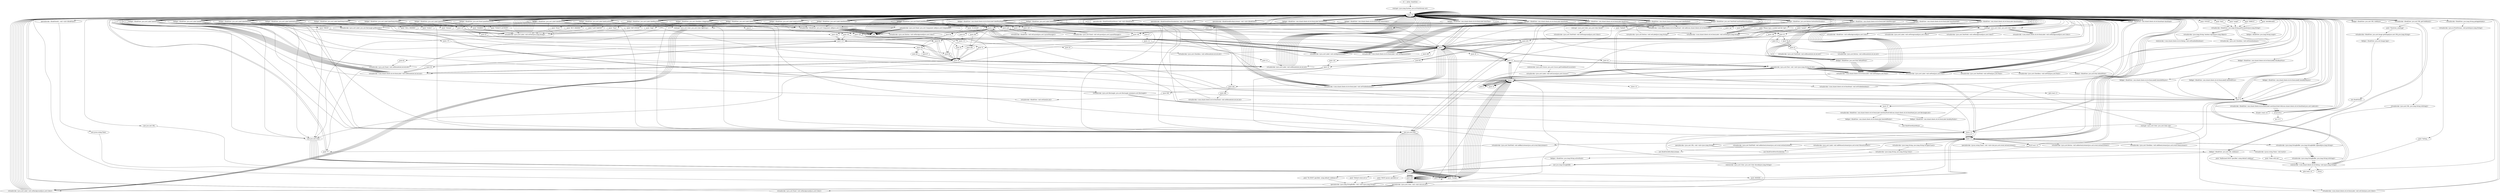digraph "" {
    "r0 := @this: BookView"
    "staticget <java.lang.System: java.io.PrintStream out>"
    "r0 := @this: BookView"->"staticget <java.lang.System: java.io.PrintStream out>";
    "load.r r0"
    "staticget <java.lang.System: java.io.PrintStream out>"->"load.r r0";
    "virtualinvoke <BookView: java.lang.String getAppletInfo()>"
    "load.r r0"->"virtualinvoke <BookView: java.lang.String getAppletInfo()>";
    "virtualinvoke <java.io.PrintStream: void println(java.lang.String)>"
    "virtualinvoke <BookView: java.lang.String getAppletInfo()>"->"virtualinvoke <java.io.PrintStream: void println(java.lang.String)>";
    "push \"Initing...\""
    "virtualinvoke <java.io.PrintStream: void println(java.lang.String)>"->"push \"Initing...\"";
    "staticinvoke <com.island.clients.ds.bv.Debug: void x(java.lang.String)>"
    "push \"Initing...\""->"staticinvoke <com.island.clients.ds.bv.Debug: void x(java.lang.String)>";
    "staticinvoke <com.island.clients.ds.bv.Debug: void x(java.lang.String)>"->"load.r r0";
    "push null"
    "load.r r0"->"push null";
    "virtualinvoke <BookView: void setLayout(java.awt.LayoutManager)>"
    "push null"->"virtualinvoke <BookView: void setLayout(java.awt.LayoutManager)>";
    "virtualinvoke <BookView: void setLayout(java.awt.LayoutManager)>"->"load.r r0";
    "staticget <java.awt.Color: java.awt.Color white>"
    "load.r r0"->"staticget <java.awt.Color: java.awt.Color white>";
    "virtualinvoke <BookView: void setBackground(java.awt.Color)>"
    "staticget <java.awt.Color: java.awt.Color white>"->"virtualinvoke <BookView: void setBackground(java.awt.Color)>";
    "virtualinvoke <BookView: void setBackground(java.awt.Color)>"->"load.r r0";
    "push 244"
    "load.r r0"->"push 244";
    "push 508"
    "push 244"->"push 508";
    "virtualinvoke <BookView: void setSize(int,int)>"
    "push 508"->"virtualinvoke <BookView: void setSize(int,int)>";
    "virtualinvoke <BookView: void setSize(int,int)>"->"load.r r0";
    "fieldget <BookView: java.awt.Label labelLastPrice>"
    "load.r r0"->"fieldget <BookView: java.awt.Label labelLastPrice>";
    "push \"Price\""
    "fieldget <BookView: java.awt.Label labelLastPrice>"->"push \"Price\"";
    "virtualinvoke <java.awt.Label: void setText(java.lang.String)>"
    "push \"Price\""->"virtualinvoke <java.awt.Label: void setText(java.lang.String)>";
    "virtualinvoke <java.awt.Label: void setText(java.lang.String)>"->"load.r r0";
    "load.r r0"->"load.r r0";
    "load.r r0"->"fieldget <BookView: java.awt.Label labelLastPrice>";
    "virtualinvoke <BookView: java.awt.Component add(java.awt.Component)>"
    "fieldget <BookView: java.awt.Label labelLastPrice>"->"virtualinvoke <BookView: java.awt.Component add(java.awt.Component)>";
    "pop"
    "virtualinvoke <BookView: java.awt.Component add(java.awt.Component)>"->"pop";
    "pop"->"load.r r0";
    "load.r r0"->"fieldget <BookView: java.awt.Label labelLastPrice>";
    "push 4"
    "fieldget <BookView: java.awt.Label labelLastPrice>"->"push 4";
    "push 122"
    "push 4"->"push 122";
    "push 35"
    "push 122"->"push 35";
    "push 16"
    "push 35"->"push 16";
    "virtualinvoke <java.awt.Label: void setBounds(int,int,int,int)>"
    "push 16"->"virtualinvoke <java.awt.Label: void setBounds(int,int,int,int)>";
    "virtualinvoke <java.awt.Label: void setBounds(int,int,int,int)>"->"load.r r0";
    "fieldget <BookView: java.awt.Label labelLastTime>"
    "load.r r0"->"fieldget <BookView: java.awt.Label labelLastTime>";
    "push \"Time\""
    "fieldget <BookView: java.awt.Label labelLastTime>"->"push \"Time\"";
    "push \"Time\""->"virtualinvoke <java.awt.Label: void setText(java.lang.String)>";
    "virtualinvoke <java.awt.Label: void setText(java.lang.String)>"->"load.r r0";
    "load.r r0"->"load.r r0";
    "load.r r0"->"fieldget <BookView: java.awt.Label labelLastTime>";
    "fieldget <BookView: java.awt.Label labelLastTime>"->"virtualinvoke <BookView: java.awt.Component add(java.awt.Component)>";
    "virtualinvoke <BookView: java.awt.Component add(java.awt.Component)>"->"pop";
    "pop"->"load.r r0";
    "load.r r0"->"fieldget <BookView: java.awt.Label labelLastTime>";
    "push 3"
    "fieldget <BookView: java.awt.Label labelLastTime>"->"push 3";
    "push 140"
    "push 3"->"push 140";
    "push 140"->"push 35";
    "push 35"->"push 16";
    "push 16"->"virtualinvoke <java.awt.Label: void setBounds(int,int,int,int)>";
    "virtualinvoke <java.awt.Label: void setBounds(int,int,int,int)>"->"load.r r0";
    "fieldget <BookView: java.awt.Label labelTodayOrders>"
    "load.r r0"->"fieldget <BookView: java.awt.Label labelTodayOrders>";
    "push \"Orders\""
    "fieldget <BookView: java.awt.Label labelTodayOrders>"->"push \"Orders\"";
    "push \"Orders\""->"virtualinvoke <java.awt.Label: void setText(java.lang.String)>";
    "virtualinvoke <java.awt.Label: void setText(java.lang.String)>"->"load.r r0";
    "load.r r0"->"load.r r0";
    "load.r r0"->"fieldget <BookView: java.awt.Label labelTodayOrders>";
    "fieldget <BookView: java.awt.Label labelTodayOrders>"->"virtualinvoke <BookView: java.awt.Component add(java.awt.Component)>";
    "virtualinvoke <BookView: java.awt.Component add(java.awt.Component)>"->"pop";
    "pop"->"load.r r0";
    "load.r r0"->"fieldget <BookView: java.awt.Label labelTodayOrders>";
    "push 127"
    "fieldget <BookView: java.awt.Label labelTodayOrders>"->"push 127";
    "push 127"->"push 122";
    "push 50"
    "push 122"->"push 50";
    "push 50"->"push 16";
    "push 16"->"virtualinvoke <java.awt.Label: void setBounds(int,int,int,int)>";
    "virtualinvoke <java.awt.Label: void setBounds(int,int,int,int)>"->"load.r r0";
    "fieldget <BookView: java.awt.Label labelTodayVolume>"
    "load.r r0"->"fieldget <BookView: java.awt.Label labelTodayVolume>";
    "push \"Volume\""
    "fieldget <BookView: java.awt.Label labelTodayVolume>"->"push \"Volume\"";
    "push \"Volume\""->"virtualinvoke <java.awt.Label: void setText(java.lang.String)>";
    "virtualinvoke <java.awt.Label: void setText(java.lang.String)>"->"load.r r0";
    "load.r r0"->"load.r r0";
    "load.r r0"->"fieldget <BookView: java.awt.Label labelTodayVolume>";
    "fieldget <BookView: java.awt.Label labelTodayVolume>"->"virtualinvoke <BookView: java.awt.Component add(java.awt.Component)>";
    "virtualinvoke <BookView: java.awt.Component add(java.awt.Component)>"->"pop";
    "pop"->"load.r r0";
    "load.r r0"->"fieldget <BookView: java.awt.Label labelTodayVolume>";
    "fieldget <BookView: java.awt.Label labelTodayVolume>"->"push 127";
    "push 127"->"push 140";
    "push 140"->"push 50";
    "push 50"->"push 16";
    "push 16"->"virtualinvoke <java.awt.Label: void setBounds(int,int,int,int)>";
    "virtualinvoke <java.awt.Label: void setBounds(int,int,int,int)>"->"load.r r0";
    "fieldget <BookView: java.awt.Panel panelHeader>"
    "load.r r0"->"fieldget <BookView: java.awt.Panel panelHeader>";
    "fieldget <BookView: java.awt.Panel panelHeader>"->"push null";
    "virtualinvoke <java.awt.Panel: void setLayout(java.awt.LayoutManager)>"
    "push null"->"virtualinvoke <java.awt.Panel: void setLayout(java.awt.LayoutManager)>";
    "virtualinvoke <java.awt.Panel: void setLayout(java.awt.LayoutManager)>"->"load.r r0";
    "load.r r0"->"load.r r0";
    "load.r r0"->"fieldget <BookView: java.awt.Panel panelHeader>";
    "fieldget <BookView: java.awt.Panel panelHeader>"->"virtualinvoke <BookView: java.awt.Component add(java.awt.Component)>";
    "virtualinvoke <BookView: java.awt.Component add(java.awt.Component)>"->"pop";
    "pop"->"load.r r0";
    "load.r r0"->"fieldget <BookView: java.awt.Panel panelHeader>";
    "push \"#1D5296\""
    "fieldget <BookView: java.awt.Panel panelHeader>"->"push \"#1D5296\"";
    "staticinvoke <java.awt.Color: java.awt.Color decode(java.lang.String)>"
    "push \"#1D5296\""->"staticinvoke <java.awt.Color: java.awt.Color decode(java.lang.String)>";
    "virtualinvoke <java.awt.Panel: void setBackground(java.awt.Color)>"
    "staticinvoke <java.awt.Color: java.awt.Color decode(java.lang.String)>"->"virtualinvoke <java.awt.Panel: void setBackground(java.awt.Color)>";
    "virtualinvoke <java.awt.Panel: void setBackground(java.awt.Color)>"->"load.r r0";
    "load.r r0"->"fieldget <BookView: java.awt.Panel panelHeader>";
    "push 2"
    "fieldget <BookView: java.awt.Panel panelHeader>"->"push 2";
    "push 2"->"push 2";
    "push 240"
    "push 2"->"push 240";
    "push 240"->"push 16";
    "virtualinvoke <java.awt.Panel: void setBounds(int,int,int,int)>"
    "push 16"->"virtualinvoke <java.awt.Panel: void setBounds(int,int,int,int)>";
    "virtualinvoke <java.awt.Panel: void setBounds(int,int,int,int)>"->"load.r r0";
    "fieldget <BookView: java.awt.Label labelHelp>"
    "load.r r0"->"fieldget <BookView: java.awt.Label labelHelp>";
    "push \"help\""
    "fieldget <BookView: java.awt.Label labelHelp>"->"push \"help\"";
    "push \"help\""->"virtualinvoke <java.awt.Label: void setText(java.lang.String)>";
    "virtualinvoke <java.awt.Label: void setText(java.lang.String)>"->"load.r r0";
    "load.r r0"->"fieldget <BookView: java.awt.Label labelHelp>";
    "push 12"
    "fieldget <BookView: java.awt.Label labelHelp>"->"push 12";
    "staticinvoke <java.awt.Cursor: java.awt.Cursor getPredefinedCursor(int)>"
    "push 12"->"staticinvoke <java.awt.Cursor: java.awt.Cursor getPredefinedCursor(int)>";
    "virtualinvoke <java.awt.Label: void setCursor(java.awt.Cursor)>"
    "staticinvoke <java.awt.Cursor: java.awt.Cursor getPredefinedCursor(int)>"->"virtualinvoke <java.awt.Label: void setCursor(java.awt.Cursor)>";
    "virtualinvoke <java.awt.Label: void setCursor(java.awt.Cursor)>"->"load.r r0";
    "load.r r0"->"fieldget <BookView: java.awt.Panel panelHeader>";
    "fieldget <BookView: java.awt.Panel panelHeader>"->"load.r r0";
    "load.r r0"->"fieldget <BookView: java.awt.Label labelHelp>";
    "virtualinvoke <java.awt.Panel: java.awt.Component add(java.awt.Component)>"
    "fieldget <BookView: java.awt.Label labelHelp>"->"virtualinvoke <java.awt.Panel: java.awt.Component add(java.awt.Component)>";
    "virtualinvoke <java.awt.Panel: java.awt.Component add(java.awt.Component)>"->"pop";
    "pop"->"load.r r0";
    "load.r r0"->"fieldget <BookView: java.awt.Label labelHelp>";
    "fieldget <BookView: java.awt.Label labelHelp>"->"staticget <java.awt.Color: java.awt.Color white>";
    "virtualinvoke <java.awt.Label: void setForeground(java.awt.Color)>"
    "staticget <java.awt.Color: java.awt.Color white>"->"virtualinvoke <java.awt.Label: void setForeground(java.awt.Color)>";
    "virtualinvoke <java.awt.Label: void setForeground(java.awt.Color)>"->"load.r r0";
    "load.r r0"->"fieldget <BookView: java.awt.Label labelHelp>";
    "new java.awt.Font"
    "fieldget <BookView: java.awt.Label labelHelp>"->"new java.awt.Font";
    "dup1.r"
    "new java.awt.Font"->"dup1.r";
    "push \"Dialog\""
    "dup1.r"->"push \"Dialog\"";
    "push 0"
    "push \"Dialog\""->"push 0";
    "push 10"
    "push 0"->"push 10";
    "specialinvoke <java.awt.Font: void <init>(java.lang.String,int,int)>"
    "push 10"->"specialinvoke <java.awt.Font: void <init>(java.lang.String,int,int)>";
    "virtualinvoke <java.awt.Label: void setFont(java.awt.Font)>"
    "specialinvoke <java.awt.Font: void <init>(java.lang.String,int,int)>"->"virtualinvoke <java.awt.Label: void setFont(java.awt.Font)>";
    "virtualinvoke <java.awt.Label: void setFont(java.awt.Font)>"->"load.r r0";
    "load.r r0"->"fieldget <BookView: java.awt.Label labelHelp>";
    "push 203"
    "fieldget <BookView: java.awt.Label labelHelp>"->"push 203";
    "push 1"
    "push 203"->"push 1";
    "push 30"
    "push 1"->"push 30";
    "push 30"->"push 12";
    "push 12"->"virtualinvoke <java.awt.Label: void setBounds(int,int,int,int)>";
    "virtualinvoke <java.awt.Label: void setBounds(int,int,int,int)>"->"load.r r0";
    "fieldget <BookView: java.awt.Label labelBShares>"
    "load.r r0"->"fieldget <BookView: java.awt.Label labelBShares>";
    "push \"SHARES\""
    "fieldget <BookView: java.awt.Label labelBShares>"->"push \"SHARES\"";
    "push \"SHARES\""->"virtualinvoke <java.awt.Label: void setText(java.lang.String)>";
    "virtualinvoke <java.awt.Label: void setText(java.lang.String)>"->"load.r r0";
    "load.r r0"->"fieldget <BookView: java.awt.Label labelBShares>";
    "fieldget <BookView: java.awt.Label labelBShares>"->"push 2";
    "virtualinvoke <java.awt.Label: void setAlignment(int)>"
    "push 2"->"virtualinvoke <java.awt.Label: void setAlignment(int)>";
    "virtualinvoke <java.awt.Label: void setAlignment(int)>"->"load.r r0";
    "load.r r0"->"load.r r0";
    "load.r r0"->"fieldget <BookView: java.awt.Label labelBShares>";
    "fieldget <BookView: java.awt.Label labelBShares>"->"virtualinvoke <BookView: java.awt.Component add(java.awt.Component)>";
    "virtualinvoke <BookView: java.awt.Component add(java.awt.Component)>"->"pop";
    "pop"->"load.r r0";
    "load.r r0"->"fieldget <BookView: java.awt.Label labelBShares>";
    "new java.awt.Color"
    "fieldget <BookView: java.awt.Label labelBShares>"->"new java.awt.Color";
    "new java.awt.Color"->"dup1.r";
    "push 229"
    "dup1.r"->"push 229";
    "push 229"->"push 229";
    "push 229"->"push 229";
    "specialinvoke <java.awt.Color: void <init>(int,int,int)>"
    "push 229"->"specialinvoke <java.awt.Color: void <init>(int,int,int)>";
    "virtualinvoke <java.awt.Label: void setBackground(java.awt.Color)>"
    "specialinvoke <java.awt.Color: void <init>(int,int,int)>"->"virtualinvoke <java.awt.Label: void setBackground(java.awt.Color)>";
    "virtualinvoke <java.awt.Label: void setBackground(java.awt.Color)>"->"load.r r0";
    "load.r r0"->"fieldget <BookView: java.awt.Label labelBShares>";
    "fieldget <BookView: java.awt.Label labelBShares>"->"new java.awt.Font";
    "new java.awt.Font"->"dup1.r";
    "dup1.r"->"push \"Dialog\"";
    "push \"Dialog\""->"push 0";
    "push 9"
    "push 0"->"push 9";
    "push 9"->"specialinvoke <java.awt.Font: void <init>(java.lang.String,int,int)>";
    "specialinvoke <java.awt.Font: void <init>(java.lang.String,int,int)>"->"virtualinvoke <java.awt.Label: void setFont(java.awt.Font)>";
    "virtualinvoke <java.awt.Label: void setFont(java.awt.Font)>"->"load.r r0";
    "load.r r0"->"fieldget <BookView: java.awt.Label labelBShares>";
    "fieldget <BookView: java.awt.Label labelBShares>"->"push 2";
    "push 182"
    "push 2"->"push 182";
    "push 46"
    "push 182"->"push 46";
    "push 46"->"push 16";
    "push 16"->"virtualinvoke <java.awt.Label: void setBounds(int,int,int,int)>";
    "virtualinvoke <java.awt.Label: void setBounds(int,int,int,int)>"->"load.r r0";
    "fieldget <BookView: java.awt.Label labelBPrice>"
    "load.r r0"->"fieldget <BookView: java.awt.Label labelBPrice>";
    "push \"PRICE\""
    "fieldget <BookView: java.awt.Label labelBPrice>"->"push \"PRICE\"";
    "push \"PRICE\""->"virtualinvoke <java.awt.Label: void setText(java.lang.String)>";
    "virtualinvoke <java.awt.Label: void setText(java.lang.String)>"->"load.r r0";
    "load.r r0"->"fieldget <BookView: java.awt.Label labelBPrice>";
    "fieldget <BookView: java.awt.Label labelBPrice>"->"push 2";
    "push 2"->"virtualinvoke <java.awt.Label: void setAlignment(int)>";
    "virtualinvoke <java.awt.Label: void setAlignment(int)>"->"load.r r0";
    "load.r r0"->"load.r r0";
    "load.r r0"->"fieldget <BookView: java.awt.Label labelBPrice>";
    "fieldget <BookView: java.awt.Label labelBPrice>"->"virtualinvoke <BookView: java.awt.Component add(java.awt.Component)>";
    "virtualinvoke <BookView: java.awt.Component add(java.awt.Component)>"->"pop";
    "pop"->"load.r r0";
    "load.r r0"->"fieldget <BookView: java.awt.Label labelBPrice>";
    "fieldget <BookView: java.awt.Label labelBPrice>"->"new java.awt.Color";
    "new java.awt.Color"->"dup1.r";
    "dup1.r"->"push 229";
    "push 229"->"push 229";
    "push 229"->"push 229";
    "push 229"->"specialinvoke <java.awt.Color: void <init>(int,int,int)>";
    "specialinvoke <java.awt.Color: void <init>(int,int,int)>"->"virtualinvoke <java.awt.Label: void setBackground(java.awt.Color)>";
    "virtualinvoke <java.awt.Label: void setBackground(java.awt.Color)>"->"load.r r0";
    "load.r r0"->"fieldget <BookView: java.awt.Label labelBPrice>";
    "fieldget <BookView: java.awt.Label labelBPrice>"->"new java.awt.Font";
    "new java.awt.Font"->"dup1.r";
    "dup1.r"->"push \"Dialog\"";
    "push \"Dialog\""->"push 0";
    "push 0"->"push 9";
    "push 9"->"specialinvoke <java.awt.Font: void <init>(java.lang.String,int,int)>";
    "specialinvoke <java.awt.Font: void <init>(java.lang.String,int,int)>"->"virtualinvoke <java.awt.Label: void setFont(java.awt.Font)>";
    "virtualinvoke <java.awt.Label: void setFont(java.awt.Font)>"->"load.r r0";
    "load.r r0"->"fieldget <BookView: java.awt.Label labelBPrice>";
    "fieldget <BookView: java.awt.Label labelBPrice>"->"push 50";
    "push 50"->"push 182";
    "push 67"
    "push 182"->"push 67";
    "push 67"->"push 16";
    "push 16"->"virtualinvoke <java.awt.Label: void setBounds(int,int,int,int)>";
    "virtualinvoke <java.awt.Label: void setBounds(int,int,int,int)>"->"load.r r0";
    "fieldget <BookView: java.awt.Label labelSShares>"
    "load.r r0"->"fieldget <BookView: java.awt.Label labelSShares>";
    "fieldget <BookView: java.awt.Label labelSShares>"->"push \"SHARES\"";
    "push \"SHARES\""->"virtualinvoke <java.awt.Label: void setText(java.lang.String)>";
    "virtualinvoke <java.awt.Label: void setText(java.lang.String)>"->"load.r r0";
    "load.r r0"->"fieldget <BookView: java.awt.Label labelSShares>";
    "fieldget <BookView: java.awt.Label labelSShares>"->"push 2";
    "push 2"->"virtualinvoke <java.awt.Label: void setAlignment(int)>";
    "virtualinvoke <java.awt.Label: void setAlignment(int)>"->"load.r r0";
    "load.r r0"->"load.r r0";
    "load.r r0"->"fieldget <BookView: java.awt.Label labelSShares>";
    "fieldget <BookView: java.awt.Label labelSShares>"->"virtualinvoke <BookView: java.awt.Component add(java.awt.Component)>";
    "virtualinvoke <BookView: java.awt.Component add(java.awt.Component)>"->"pop";
    "pop"->"load.r r0";
    "load.r r0"->"fieldget <BookView: java.awt.Label labelSShares>";
    "fieldget <BookView: java.awt.Label labelSShares>"->"new java.awt.Color";
    "new java.awt.Color"->"dup1.r";
    "dup1.r"->"push 229";
    "push 229"->"push 229";
    "push 229"->"push 229";
    "push 229"->"specialinvoke <java.awt.Color: void <init>(int,int,int)>";
    "specialinvoke <java.awt.Color: void <init>(int,int,int)>"->"virtualinvoke <java.awt.Label: void setBackground(java.awt.Color)>";
    "virtualinvoke <java.awt.Label: void setBackground(java.awt.Color)>"->"load.r r0";
    "load.r r0"->"fieldget <BookView: java.awt.Label labelSShares>";
    "fieldget <BookView: java.awt.Label labelSShares>"->"new java.awt.Font";
    "new java.awt.Font"->"dup1.r";
    "dup1.r"->"push \"Dialog\"";
    "push \"Dialog\""->"push 0";
    "push 0"->"push 9";
    "push 9"->"specialinvoke <java.awt.Font: void <init>(java.lang.String,int,int)>";
    "specialinvoke <java.awt.Font: void <init>(java.lang.String,int,int)>"->"virtualinvoke <java.awt.Label: void setFont(java.awt.Font)>";
    "virtualinvoke <java.awt.Label: void setFont(java.awt.Font)>"->"load.r r0";
    "load.r r0"->"fieldget <BookView: java.awt.Label labelSShares>";
    "fieldget <BookView: java.awt.Label labelSShares>"->"push 127";
    "push 127"->"push 182";
    "push 182"->"push 46";
    "push 46"->"push 16";
    "push 16"->"virtualinvoke <java.awt.Label: void setBounds(int,int,int,int)>";
    "virtualinvoke <java.awt.Label: void setBounds(int,int,int,int)>"->"load.r r0";
    "fieldget <BookView: java.awt.Label labelSPrice>"
    "load.r r0"->"fieldget <BookView: java.awt.Label labelSPrice>";
    "fieldget <BookView: java.awt.Label labelSPrice>"->"push \"PRICE\"";
    "push \"PRICE\""->"virtualinvoke <java.awt.Label: void setText(java.lang.String)>";
    "virtualinvoke <java.awt.Label: void setText(java.lang.String)>"->"load.r r0";
    "load.r r0"->"fieldget <BookView: java.awt.Label labelSPrice>";
    "fieldget <BookView: java.awt.Label labelSPrice>"->"push 2";
    "push 2"->"virtualinvoke <java.awt.Label: void setAlignment(int)>";
    "virtualinvoke <java.awt.Label: void setAlignment(int)>"->"load.r r0";
    "load.r r0"->"load.r r0";
    "load.r r0"->"fieldget <BookView: java.awt.Label labelSPrice>";
    "fieldget <BookView: java.awt.Label labelSPrice>"->"virtualinvoke <BookView: java.awt.Component add(java.awt.Component)>";
    "virtualinvoke <BookView: java.awt.Component add(java.awt.Component)>"->"pop";
    "pop"->"load.r r0";
    "load.r r0"->"fieldget <BookView: java.awt.Label labelSPrice>";
    "fieldget <BookView: java.awt.Label labelSPrice>"->"new java.awt.Color";
    "new java.awt.Color"->"dup1.r";
    "dup1.r"->"push 229";
    "push 229"->"push 229";
    "push 229"->"push 229";
    "push 229"->"specialinvoke <java.awt.Color: void <init>(int,int,int)>";
    "specialinvoke <java.awt.Color: void <init>(int,int,int)>"->"virtualinvoke <java.awt.Label: void setBackground(java.awt.Color)>";
    "virtualinvoke <java.awt.Label: void setBackground(java.awt.Color)>"->"load.r r0";
    "load.r r0"->"fieldget <BookView: java.awt.Label labelSPrice>";
    "fieldget <BookView: java.awt.Label labelSPrice>"->"new java.awt.Font";
    "new java.awt.Font"->"dup1.r";
    "dup1.r"->"push \"Dialog\"";
    "push \"Dialog\""->"push 0";
    "push 0"->"push 9";
    "push 9"->"specialinvoke <java.awt.Font: void <init>(java.lang.String,int,int)>";
    "specialinvoke <java.awt.Font: void <init>(java.lang.String,int,int)>"->"virtualinvoke <java.awt.Label: void setFont(java.awt.Font)>";
    "virtualinvoke <java.awt.Label: void setFont(java.awt.Font)>"->"load.r r0";
    "load.r r0"->"fieldget <BookView: java.awt.Label labelSPrice>";
    "push 175"
    "fieldget <BookView: java.awt.Label labelSPrice>"->"push 175";
    "push 175"->"push 182";
    "push 66"
    "push 182"->"push 66";
    "push 66"->"push 16";
    "push 16"->"virtualinvoke <java.awt.Label: void setBounds(int,int,int,int)>";
    "virtualinvoke <java.awt.Label: void setBounds(int,int,int,int)>"->"load.r r0";
    "fieldget <BookView: java.awt.Label labelSellOrders>"
    "load.r r0"->"fieldget <BookView: java.awt.Label labelSellOrders>";
    "push \"SELL ORDERS\""
    "fieldget <BookView: java.awt.Label labelSellOrders>"->"push \"SELL ORDERS\"";
    "push \"SELL ORDERS\""->"virtualinvoke <java.awt.Label: void setText(java.lang.String)>";
    "virtualinvoke <java.awt.Label: void setText(java.lang.String)>"->"load.r r0";
    "load.r r0"->"fieldget <BookView: java.awt.Label labelSellOrders>";
    "fieldget <BookView: java.awt.Label labelSellOrders>"->"push 1";
    "push 1"->"virtualinvoke <java.awt.Label: void setAlignment(int)>";
    "virtualinvoke <java.awt.Label: void setAlignment(int)>"->"load.r r0";
    "load.r r0"->"load.r r0";
    "load.r r0"->"fieldget <BookView: java.awt.Label labelSellOrders>";
    "fieldget <BookView: java.awt.Label labelSellOrders>"->"virtualinvoke <BookView: java.awt.Component add(java.awt.Component)>";
    "virtualinvoke <BookView: java.awt.Component add(java.awt.Component)>"->"pop";
    "pop"->"load.r r0";
    "load.r r0"->"fieldget <BookView: java.awt.Label labelSellOrders>";
    "staticget <java.awt.Color: java.awt.Color lightGray>"
    "fieldget <BookView: java.awt.Label labelSellOrders>"->"staticget <java.awt.Color: java.awt.Color lightGray>";
    "staticget <java.awt.Color: java.awt.Color lightGray>"->"virtualinvoke <java.awt.Label: void setBackground(java.awt.Color)>";
    "virtualinvoke <java.awt.Label: void setBackground(java.awt.Color)>"->"load.r r0";
    "load.r r0"->"fieldget <BookView: java.awt.Label labelSellOrders>";
    "fieldget <BookView: java.awt.Label labelSellOrders>"->"new java.awt.Font";
    "new java.awt.Font"->"dup1.r";
    "dup1.r"->"push \"Dialog\"";
    "push \"Dialog\""->"push 1";
    "push 1"->"push 12";
    "push 12"->"specialinvoke <java.awt.Font: void <init>(java.lang.String,int,int)>";
    "specialinvoke <java.awt.Font: void <init>(java.lang.String,int,int)>"->"virtualinvoke <java.awt.Label: void setFont(java.awt.Font)>";
    "virtualinvoke <java.awt.Label: void setFont(java.awt.Font)>"->"load.r r0";
    "load.r r0"->"fieldget <BookView: java.awt.Label labelSellOrders>";
    "fieldget <BookView: java.awt.Label labelSellOrders>"->"push 127";
    "push 164"
    "push 127"->"push 164";
    "push 115"
    "push 164"->"push 115";
    "push 115"->"push 16";
    "push 16"->"virtualinvoke <java.awt.Label: void setBounds(int,int,int,int)>";
    "virtualinvoke <java.awt.Label: void setBounds(int,int,int,int)>"->"load.r r0";
    "fieldget <BookView: java.awt.Label labelBuyOrders>"
    "load.r r0"->"fieldget <BookView: java.awt.Label labelBuyOrders>";
    "push \"BUY ORDERS\""
    "fieldget <BookView: java.awt.Label labelBuyOrders>"->"push \"BUY ORDERS\"";
    "push \"BUY ORDERS\""->"virtualinvoke <java.awt.Label: void setText(java.lang.String)>";
    "virtualinvoke <java.awt.Label: void setText(java.lang.String)>"->"load.r r0";
    "load.r r0"->"fieldget <BookView: java.awt.Label labelBuyOrders>";
    "fieldget <BookView: java.awt.Label labelBuyOrders>"->"push 1";
    "push 1"->"virtualinvoke <java.awt.Label: void setAlignment(int)>";
    "virtualinvoke <java.awt.Label: void setAlignment(int)>"->"load.r r0";
    "load.r r0"->"load.r r0";
    "load.r r0"->"fieldget <BookView: java.awt.Label labelBuyOrders>";
    "fieldget <BookView: java.awt.Label labelBuyOrders>"->"virtualinvoke <BookView: java.awt.Component add(java.awt.Component)>";
    "virtualinvoke <BookView: java.awt.Component add(java.awt.Component)>"->"pop";
    "pop"->"load.r r0";
    "load.r r0"->"fieldget <BookView: java.awt.Label labelBuyOrders>";
    "fieldget <BookView: java.awt.Label labelBuyOrders>"->"staticget <java.awt.Color: java.awt.Color lightGray>";
    "staticget <java.awt.Color: java.awt.Color lightGray>"->"virtualinvoke <java.awt.Label: void setBackground(java.awt.Color)>";
    "virtualinvoke <java.awt.Label: void setBackground(java.awt.Color)>"->"load.r r0";
    "load.r r0"->"fieldget <BookView: java.awt.Label labelBuyOrders>";
    "fieldget <BookView: java.awt.Label labelBuyOrders>"->"new java.awt.Font";
    "new java.awt.Font"->"dup1.r";
    "dup1.r"->"push \"Dialog\"";
    "push \"Dialog\""->"push 1";
    "push 1"->"push 12";
    "push 12"->"specialinvoke <java.awt.Font: void <init>(java.lang.String,int,int)>";
    "specialinvoke <java.awt.Font: void <init>(java.lang.String,int,int)>"->"virtualinvoke <java.awt.Label: void setFont(java.awt.Font)>";
    "virtualinvoke <java.awt.Label: void setFont(java.awt.Font)>"->"load.r r0";
    "load.r r0"->"fieldget <BookView: java.awt.Label labelBuyOrders>";
    "fieldget <BookView: java.awt.Label labelBuyOrders>"->"push 2";
    "push 2"->"push 164";
    "push 164"->"push 115";
    "push 115"->"push 16";
    "push 16"->"virtualinvoke <java.awt.Label: void setBounds(int,int,int,int)>";
    "virtualinvoke <java.awt.Label: void setBounds(int,int,int,int)>"->"load.r r0";
    "fieldget <BookView: java.awt.Label labelLast>"
    "load.r r0"->"fieldget <BookView: java.awt.Label labelLast>";
    "push \"LAST MATCH\""
    "fieldget <BookView: java.awt.Label labelLast>"->"push \"LAST MATCH\"";
    "push \"LAST MATCH\""->"virtualinvoke <java.awt.Label: void setText(java.lang.String)>";
    "virtualinvoke <java.awt.Label: void setText(java.lang.String)>"->"load.r r0";
    "load.r r0"->"fieldget <BookView: java.awt.Label labelLast>";
    "fieldget <BookView: java.awt.Label labelLast>"->"push 1";
    "push 1"->"virtualinvoke <java.awt.Label: void setAlignment(int)>";
    "virtualinvoke <java.awt.Label: void setAlignment(int)>"->"load.r r0";
    "load.r r0"->"load.r r0";
    "load.r r0"->"fieldget <BookView: java.awt.Label labelLast>";
    "fieldget <BookView: java.awt.Label labelLast>"->"virtualinvoke <BookView: java.awt.Component add(java.awt.Component)>";
    "virtualinvoke <BookView: java.awt.Component add(java.awt.Component)>"->"pop";
    "pop"->"load.r r0";
    "load.r r0"->"fieldget <BookView: java.awt.Label labelLast>";
    "fieldget <BookView: java.awt.Label labelLast>"->"staticget <java.awt.Color: java.awt.Color lightGray>";
    "staticget <java.awt.Color: java.awt.Color lightGray>"->"virtualinvoke <java.awt.Label: void setBackground(java.awt.Color)>";
    "virtualinvoke <java.awt.Label: void setBackground(java.awt.Color)>"->"load.r r0";
    "load.r r0"->"fieldget <BookView: java.awt.Label labelLast>";
    "fieldget <BookView: java.awt.Label labelLast>"->"new java.awt.Font";
    "new java.awt.Font"->"dup1.r";
    "dup1.r"->"push \"Dialog\"";
    "push \"Dialog\""->"push 1";
    "push 1"->"push 12";
    "push 12"->"specialinvoke <java.awt.Font: void <init>(java.lang.String,int,int)>";
    "specialinvoke <java.awt.Font: void <init>(java.lang.String,int,int)>"->"virtualinvoke <java.awt.Label: void setFont(java.awt.Font)>";
    "virtualinvoke <java.awt.Label: void setFont(java.awt.Font)>"->"load.r r0";
    "load.r r0"->"fieldget <BookView: java.awt.Label labelLast>";
    "fieldget <BookView: java.awt.Label labelLast>"->"push 3";
    "push 101"
    "push 3"->"push 101";
    "push 113"
    "push 101"->"push 113";
    "push 113"->"push 16";
    "push 16"->"virtualinvoke <java.awt.Label: void setBounds(int,int,int,int)>";
    "virtualinvoke <java.awt.Label: void setBounds(int,int,int,int)>"->"load.r r0";
    "fieldget <BookView: java.awt.Label labelHotStock>"
    "load.r r0"->"fieldget <BookView: java.awt.Label labelHotStock>";
    "push \"GET STOCK\""
    "fieldget <BookView: java.awt.Label labelHotStock>"->"push \"GET STOCK\"";
    "push \"GET STOCK\""->"virtualinvoke <java.awt.Label: void setText(java.lang.String)>";
    "virtualinvoke <java.awt.Label: void setText(java.lang.String)>"->"load.r r0";
    "load.r r0"->"fieldget <BookView: java.awt.Label labelHotStock>";
    "fieldget <BookView: java.awt.Label labelHotStock>"->"push 1";
    "push 1"->"virtualinvoke <java.awt.Label: void setAlignment(int)>";
    "virtualinvoke <java.awt.Label: void setAlignment(int)>"->"load.r r0";
    "load.r r0"->"load.r r0";
    "load.r r0"->"fieldget <BookView: java.awt.Label labelHotStock>";
    "fieldget <BookView: java.awt.Label labelHotStock>"->"virtualinvoke <BookView: java.awt.Component add(java.awt.Component)>";
    "virtualinvoke <BookView: java.awt.Component add(java.awt.Component)>"->"pop";
    "pop"->"load.r r0";
    "load.r r0"->"fieldget <BookView: java.awt.Label labelHotStock>";
    "fieldget <BookView: java.awt.Label labelHotStock>"->"staticget <java.awt.Color: java.awt.Color lightGray>";
    "staticget <java.awt.Color: java.awt.Color lightGray>"->"virtualinvoke <java.awt.Label: void setBackground(java.awt.Color)>";
    "virtualinvoke <java.awt.Label: void setBackground(java.awt.Color)>"->"load.r r0";
    "load.r r0"->"fieldget <BookView: java.awt.Label labelHotStock>";
    "fieldget <BookView: java.awt.Label labelHotStock>"->"new java.awt.Font";
    "new java.awt.Font"->"dup1.r";
    "dup1.r"->"push \"Dialog\"";
    "push \"Dialog\""->"push 0";
    "push 0"->"push 9";
    "push 9"->"specialinvoke <java.awt.Font: void <init>(java.lang.String,int,int)>";
    "specialinvoke <java.awt.Font: void <init>(java.lang.String,int,int)>"->"virtualinvoke <java.awt.Label: void setFont(java.awt.Font)>";
    "virtualinvoke <java.awt.Label: void setFont(java.awt.Font)>"->"load.r r0";
    "load.r r0"->"fieldget <BookView: java.awt.Label labelHotStock>";
    "push 129"
    "fieldget <BookView: java.awt.Label labelHotStock>"->"push 129";
    "push 27"
    "push 129"->"push 27";
    "push 111"
    "push 27"->"push 111";
    "push 14"
    "push 111"->"push 14";
    "push 14"->"virtualinvoke <java.awt.Label: void setBounds(int,int,int,int)>";
    "virtualinvoke <java.awt.Label: void setBounds(int,int,int,int)>"->"load.r r0";
    "fieldget <BookView: java.awt.Panel panelNewStock>"
    "load.r r0"->"fieldget <BookView: java.awt.Panel panelNewStock>";
    "fieldget <BookView: java.awt.Panel panelNewStock>"->"push null";
    "push null"->"virtualinvoke <java.awt.Panel: void setLayout(java.awt.LayoutManager)>";
    "virtualinvoke <java.awt.Panel: void setLayout(java.awt.LayoutManager)>"->"load.r r0";
    "load.r r0"->"load.r r0";
    "load.r r0"->"fieldget <BookView: java.awt.Panel panelNewStock>";
    "fieldget <BookView: java.awt.Panel panelNewStock>"->"virtualinvoke <BookView: java.awt.Component add(java.awt.Component)>";
    "virtualinvoke <BookView: java.awt.Component add(java.awt.Component)>"->"pop";
    "pop"->"load.r r0";
    "load.r r0"->"fieldget <BookView: java.awt.Panel panelNewStock>";
    "fieldget <BookView: java.awt.Panel panelNewStock>"->"new java.awt.Color";
    "new java.awt.Color"->"dup1.r";
    "dup1.r"->"push 229";
    "push 229"->"push 229";
    "push 229"->"push 229";
    "push 229"->"specialinvoke <java.awt.Color: void <init>(int,int,int)>";
    "specialinvoke <java.awt.Color: void <init>(int,int,int)>"->"virtualinvoke <java.awt.Panel: void setBackground(java.awt.Color)>";
    "virtualinvoke <java.awt.Panel: void setBackground(java.awt.Color)>"->"load.r r0";
    "load.r r0"->"fieldget <BookView: java.awt.Panel panelNewStock>";
    "fieldget <BookView: java.awt.Panel panelNewStock>"->"push 127";
    "push 25"
    "push 127"->"push 25";
    "push 25"->"push 115";
    "push 62"
    "push 115"->"push 62";
    "push 62"->"virtualinvoke <java.awt.Panel: void setBounds(int,int,int,int)>";
    "virtualinvoke <java.awt.Panel: void setBounds(int,int,int,int)>"->"load.r r0";
    "load.r r0"->"fieldget <BookView: java.awt.Panel panelNewStock>";
    "fieldget <BookView: java.awt.Panel panelNewStock>"->"load.r r0";
    "fieldget <BookView: java.awt.TextField textFieldNewStockText>"
    "load.r r0"->"fieldget <BookView: java.awt.TextField textFieldNewStockText>";
    "fieldget <BookView: java.awt.TextField textFieldNewStockText>"->"virtualinvoke <java.awt.Panel: java.awt.Component add(java.awt.Component)>";
    "virtualinvoke <java.awt.Panel: java.awt.Component add(java.awt.Component)>"->"pop";
    "pop"->"load.r r0";
    "load.r r0"->"fieldget <BookView: java.awt.TextField textFieldNewStockText>";
    "fieldget <BookView: java.awt.TextField textFieldNewStockText>"->"staticget <java.awt.Color: java.awt.Color white>";
    "virtualinvoke <java.awt.TextField: void setBackground(java.awt.Color)>"
    "staticget <java.awt.Color: java.awt.Color white>"->"virtualinvoke <java.awt.TextField: void setBackground(java.awt.Color)>";
    "virtualinvoke <java.awt.TextField: void setBackground(java.awt.Color)>"->"load.r r0";
    "load.r r0"->"fieldget <BookView: java.awt.TextField textFieldNewStockText>";
    "staticget <java.awt.Color: java.awt.Color black>"
    "fieldget <BookView: java.awt.TextField textFieldNewStockText>"->"staticget <java.awt.Color: java.awt.Color black>";
    "virtualinvoke <java.awt.TextField: void setForeground(java.awt.Color)>"
    "staticget <java.awt.Color: java.awt.Color black>"->"virtualinvoke <java.awt.TextField: void setForeground(java.awt.Color)>";
    "virtualinvoke <java.awt.TextField: void setForeground(java.awt.Color)>"->"load.r r0";
    "load.r r0"->"fieldget <BookView: java.awt.TextField textFieldNewStockText>";
    "fieldget <BookView: java.awt.TextField textFieldNewStockText>"->"new java.awt.Font";
    "new java.awt.Font"->"dup1.r";
    "dup1.r"->"push \"Dialog\"";
    "push \"Dialog\""->"push 0";
    "push 0"->"push 12";
    "push 12"->"specialinvoke <java.awt.Font: void <init>(java.lang.String,int,int)>";
    "virtualinvoke <java.awt.TextField: void setFont(java.awt.Font)>"
    "specialinvoke <java.awt.Font: void <init>(java.lang.String,int,int)>"->"virtualinvoke <java.awt.TextField: void setFont(java.awt.Font)>";
    "virtualinvoke <java.awt.TextField: void setFont(java.awt.Font)>"->"load.r r0";
    "load.r r0"->"fieldget <BookView: java.awt.TextField textFieldNewStockText>";
    "fieldget <BookView: java.awt.TextField textFieldNewStockText>"->"push 3";
    "push 19"
    "push 3"->"push 19";
    "push 70"
    "push 19"->"push 70";
    "push 23"
    "push 70"->"push 23";
    "virtualinvoke <java.awt.TextField: void setBounds(int,int,int,int)>"
    "push 23"->"virtualinvoke <java.awt.TextField: void setBounds(int,int,int,int)>";
    "virtualinvoke <java.awt.TextField: void setBounds(int,int,int,int)>"->"load.r r0";
    "fieldget <BookView: java.awt.Button buttonNewStockGo>"
    "load.r r0"->"fieldget <BookView: java.awt.Button buttonNewStockGo>";
    "push \"go\""
    "fieldget <BookView: java.awt.Button buttonNewStockGo>"->"push \"go\"";
    "virtualinvoke <java.awt.Button: void setLabel(java.lang.String)>"
    "push \"go\""->"virtualinvoke <java.awt.Button: void setLabel(java.lang.String)>";
    "virtualinvoke <java.awt.Button: void setLabel(java.lang.String)>"->"load.r r0";
    "load.r r0"->"fieldget <BookView: java.awt.Button buttonNewStockGo>";
    "fieldget <BookView: java.awt.Button buttonNewStockGo>"->"staticget <java.awt.Color: java.awt.Color lightGray>";
    "virtualinvoke <java.awt.Button: void setBackground(java.awt.Color)>"
    "staticget <java.awt.Color: java.awt.Color lightGray>"->"virtualinvoke <java.awt.Button: void setBackground(java.awt.Color)>";
    "virtualinvoke <java.awt.Button: void setBackground(java.awt.Color)>"->"load.r r0";
    "load.r r0"->"fieldget <BookView: java.awt.Button buttonNewStockGo>";
    "push 79"
    "fieldget <BookView: java.awt.Button buttonNewStockGo>"->"push 79";
    "push 79"->"push 19";
    "push 34"
    "push 19"->"push 34";
    "push 34"->"push 23";
    "virtualinvoke <java.awt.Button: void setBounds(int,int,int,int)>"
    "push 23"->"virtualinvoke <java.awt.Button: void setBounds(int,int,int,int)>";
    "virtualinvoke <java.awt.Button: void setBounds(int,int,int,int)>"->"load.r r0";
    "load.r r0"->"fieldget <BookView: java.awt.Panel panelNewStock>";
    "fieldget <BookView: java.awt.Panel panelNewStock>"->"load.r r0";
    "load.r r0"->"fieldget <BookView: java.awt.Button buttonNewStockGo>";
    "fieldget <BookView: java.awt.Button buttonNewStockGo>"->"virtualinvoke <java.awt.Panel: java.awt.Component add(java.awt.Component)>";
    "virtualinvoke <java.awt.Panel: java.awt.Component add(java.awt.Component)>"->"pop";
    "pop"->"load.r r0";
    "fieldget <BookView: java.awt.Checkbox cbAggregated>"
    "load.r r0"->"fieldget <BookView: java.awt.Checkbox cbAggregated>";
    "fieldget <BookView: java.awt.Checkbox cbAggregated>"->"new java.awt.Font";
    "new java.awt.Font"->"dup1.r";
    "dup1.r"->"push \"Dialog\"";
    "push \"Dialog\""->"push 0";
    "push 0"->"push 10";
    "push 10"->"specialinvoke <java.awt.Font: void <init>(java.lang.String,int,int)>";
    "virtualinvoke <java.awt.Checkbox: void setFont(java.awt.Font)>"
    "specialinvoke <java.awt.Font: void <init>(java.lang.String,int,int)>"->"virtualinvoke <java.awt.Checkbox: void setFont(java.awt.Font)>";
    "virtualinvoke <java.awt.Checkbox: void setFont(java.awt.Font)>"->"load.r r0";
    "load.r r0"->"fieldget <BookView: java.awt.Checkbox cbAggregated>";
    "fieldget <BookView: java.awt.Checkbox cbAggregated>"->"push 2";
    "push 45"
    "push 2"->"push 45";
    "push 45"->"push 113";
    "push 20"
    "push 113"->"push 20";
    "virtualinvoke <java.awt.Checkbox: void setBounds(int,int,int,int)>"
    "push 20"->"virtualinvoke <java.awt.Checkbox: void setBounds(int,int,int,int)>";
    "virtualinvoke <java.awt.Checkbox: void setBounds(int,int,int,int)>"->"load.r r0";
    "load.r r0"->"fieldget <BookView: java.awt.Panel panelNewStock>";
    "fieldget <BookView: java.awt.Panel panelNewStock>"->"load.r r0";
    "load.r r0"->"fieldget <BookView: java.awt.Checkbox cbAggregated>";
    "fieldget <BookView: java.awt.Checkbox cbAggregated>"->"virtualinvoke <java.awt.Panel: java.awt.Component add(java.awt.Component)>";
    "virtualinvoke <java.awt.Panel: java.awt.Component add(java.awt.Component)>"->"pop";
    "pop"->"load.r r0";
    "fieldget <BookView: java.awt.Label labelToday>"
    "load.r r0"->"fieldget <BookView: java.awt.Label labelToday>";
    "push \"TODAY\'S ACTIVITY\""
    "fieldget <BookView: java.awt.Label labelToday>"->"push \"TODAY\'S ACTIVITY\"";
    "push \"TODAY\'S ACTIVITY\""->"virtualinvoke <java.awt.Label: void setText(java.lang.String)>";
    "virtualinvoke <java.awt.Label: void setText(java.lang.String)>"->"load.r r0";
    "load.r r0"->"fieldget <BookView: java.awt.Label labelToday>";
    "fieldget <BookView: java.awt.Label labelToday>"->"push 1";
    "push 1"->"virtualinvoke <java.awt.Label: void setAlignment(int)>";
    "virtualinvoke <java.awt.Label: void setAlignment(int)>"->"load.r r0";
    "load.r r0"->"load.r r0";
    "load.r r0"->"fieldget <BookView: java.awt.Label labelToday>";
    "fieldget <BookView: java.awt.Label labelToday>"->"virtualinvoke <BookView: java.awt.Component add(java.awt.Component)>";
    "virtualinvoke <BookView: java.awt.Component add(java.awt.Component)>"->"pop";
    "pop"->"load.r r0";
    "load.r r0"->"fieldget <BookView: java.awt.Label labelToday>";
    "fieldget <BookView: java.awt.Label labelToday>"->"staticget <java.awt.Color: java.awt.Color lightGray>";
    "staticget <java.awt.Color: java.awt.Color lightGray>"->"virtualinvoke <java.awt.Label: void setBackground(java.awt.Color)>";
    "virtualinvoke <java.awt.Label: void setBackground(java.awt.Color)>"->"load.r r0";
    "load.r r0"->"fieldget <BookView: java.awt.Label labelToday>";
    "fieldget <BookView: java.awt.Label labelToday>"->"new java.awt.Font";
    "new java.awt.Font"->"dup1.r";
    "dup1.r"->"push \"Dialog\"";
    "push \"Dialog\""->"push 1";
    "push 1"->"push 12";
    "push 12"->"specialinvoke <java.awt.Font: void <init>(java.lang.String,int,int)>";
    "specialinvoke <java.awt.Font: void <init>(java.lang.String,int,int)>"->"virtualinvoke <java.awt.Label: void setFont(java.awt.Font)>";
    "virtualinvoke <java.awt.Label: void setFont(java.awt.Font)>"->"load.r r0";
    "load.r r0"->"fieldget <BookView: java.awt.Label labelToday>";
    "fieldget <BookView: java.awt.Label labelToday>"->"push 127";
    "push 127"->"push 101";
    "push 101"->"push 115";
    "push 115"->"push 16";
    "push 16"->"virtualinvoke <java.awt.Label: void setBounds(int,int,int,int)>";
    "virtualinvoke <java.awt.Label: void setBounds(int,int,int,int)>"->"load.r r0";
    "load.r r0"->"new java.awt.Font";
    "new java.awt.Font"->"dup1.r";
    "dup1.r"->"push \"Dialog\"";
    "push \"Dialog\""->"push 0";
    "push 0"->"push 12";
    "push 12"->"specialinvoke <java.awt.Font: void <init>(java.lang.String,int,int)>";
    "fieldput <BookView: java.awt.Font defaultFont>"
    "specialinvoke <java.awt.Font: void <init>(java.lang.String,int,int)>"->"fieldput <BookView: java.awt.Font defaultFont>";
    "fieldput <BookView: java.awt.Font defaultFont>"->"load.r r0";
    "fieldget <BookView: com.island.clients.ds.bv.DataLabel labelMessage>"
    "load.r r0"->"fieldget <BookView: com.island.clients.ds.bv.DataLabel labelMessage>";
    "push \"Please type a symbol and hit \\\"go\\\"...\""
    "fieldget <BookView: com.island.clients.ds.bv.DataLabel labelMessage>"->"push \"Please type a symbol and hit \\\"go\\\"...\"";
    "virtualinvoke <com.island.clients.ds.bv.DataLabel: void setText(java.lang.String)>"
    "push \"Please type a symbol and hit \\\"go\\\"...\""->"virtualinvoke <com.island.clients.ds.bv.DataLabel: void setText(java.lang.String)>";
    "virtualinvoke <com.island.clients.ds.bv.DataLabel: void setText(java.lang.String)>"->"load.r r0";
    "load.r r0"->"fieldget <BookView: com.island.clients.ds.bv.DataLabel labelMessage>";
    "fieldget <BookView: com.island.clients.ds.bv.DataLabel labelMessage>"->"new java.awt.Font";
    "new java.awt.Font"->"dup1.r";
    "dup1.r"->"push \"Dialog\"";
    "push \"Dialog\""->"push 0";
    "push 0"->"push 10";
    "push 10"->"specialinvoke <java.awt.Font: void <init>(java.lang.String,int,int)>";
    "virtualinvoke <com.island.clients.ds.bv.DataLabel: void setFont(java.awt.Font)>"
    "specialinvoke <java.awt.Font: void <init>(java.lang.String,int,int)>"->"virtualinvoke <com.island.clients.ds.bv.DataLabel: void setFont(java.awt.Font)>";
    "virtualinvoke <com.island.clients.ds.bv.DataLabel: void setFont(java.awt.Font)>"->"load.r r0";
    "load.r r0"->"fieldget <BookView: com.island.clients.ds.bv.DataLabel labelMessage>";
    "fieldget <BookView: com.island.clients.ds.bv.DataLabel labelMessage>"->"push 1";
    "push 490"
    "push 1"->"push 490";
    "push 120"
    "push 490"->"push 120";
    "push 18"
    "push 120"->"push 18";
    "virtualinvoke <com.island.clients.ds.bv.DataLabel: void setBounds(int,int,int,int)>"
    "push 18"->"virtualinvoke <com.island.clients.ds.bv.DataLabel: void setBounds(int,int,int,int)>";
    "virtualinvoke <com.island.clients.ds.bv.DataLabel: void setBounds(int,int,int,int)>"->"load.r r0";
    "load.r r0"->"fieldget <BookView: com.island.clients.ds.bv.DataLabel labelMessage>";
    "fieldget <BookView: com.island.clients.ds.bv.DataLabel labelMessage>"->"push 1";
    "virtualinvoke <com.island.clients.ds.bv.DataLabel: void setVisible(boolean)>"
    "push 1"->"virtualinvoke <com.island.clients.ds.bv.DataLabel: void setVisible(boolean)>";
    "virtualinvoke <com.island.clients.ds.bv.DataLabel: void setVisible(boolean)>"->"load.r r0";
    "fieldget <BookView: com.island.clients.ds.bv.DataPanel dataPanel>"
    "load.r r0"->"fieldget <BookView: com.island.clients.ds.bv.DataPanel dataPanel>";
    "fieldget <BookView: com.island.clients.ds.bv.DataPanel dataPanel>"->"load.r r0";
    "fieldget <BookView: com.island.clients.ds.bv.DataLabel labelHalted>"
    "load.r r0"->"fieldget <BookView: com.island.clients.ds.bv.DataLabel labelHalted>";
    "virtualinvoke <com.island.clients.ds.bv.DataPanel: void add(com.island.clients.ds.bv.DataLabel)>"
    "fieldget <BookView: com.island.clients.ds.bv.DataLabel labelHalted>"->"virtualinvoke <com.island.clients.ds.bv.DataPanel: void add(com.island.clients.ds.bv.DataLabel)>";
    "virtualinvoke <com.island.clients.ds.bv.DataPanel: void add(com.island.clients.ds.bv.DataLabel)>"->"load.r r0";
    "load.r r0"->"fieldget <BookView: com.island.clients.ds.bv.DataLabel labelHalted>";
    "staticget <java.awt.Color: java.awt.Color red>"
    "fieldget <BookView: com.island.clients.ds.bv.DataLabel labelHalted>"->"staticget <java.awt.Color: java.awt.Color red>";
    "virtualinvoke <com.island.clients.ds.bv.DataLabel: void setColor(java.awt.Color)>"
    "staticget <java.awt.Color: java.awt.Color red>"->"virtualinvoke <com.island.clients.ds.bv.DataLabel: void setColor(java.awt.Color)>";
    "virtualinvoke <com.island.clients.ds.bv.DataLabel: void setColor(java.awt.Color)>"->"load.r r0";
    "load.r r0"->"fieldget <BookView: com.island.clients.ds.bv.DataLabel labelHalted>";
    "push \"Halted\""
    "fieldget <BookView: com.island.clients.ds.bv.DataLabel labelHalted>"->"push \"Halted\"";
    "push \"Halted\""->"virtualinvoke <com.island.clients.ds.bv.DataLabel: void setText(java.lang.String)>";
    "virtualinvoke <com.island.clients.ds.bv.DataLabel: void setText(java.lang.String)>"->"load.r r0";
    "load.r r0"->"fieldget <BookView: com.island.clients.ds.bv.DataLabel labelHalted>";
    "fieldget <BookView: com.island.clients.ds.bv.DataLabel labelHalted>"->"new java.awt.Font";
    "new java.awt.Font"->"dup1.r";
    "dup1.r"->"push \"Dialog\"";
    "push \"Dialog\""->"push 0";
    "push 0"->"push 12";
    "push 12"->"specialinvoke <java.awt.Font: void <init>(java.lang.String,int,int)>";
    "specialinvoke <java.awt.Font: void <init>(java.lang.String,int,int)>"->"virtualinvoke <com.island.clients.ds.bv.DataLabel: void setFont(java.awt.Font)>";
    "virtualinvoke <com.island.clients.ds.bv.DataLabel: void setFont(java.awt.Font)>"->"load.r r0";
    "load.r r0"->"fieldget <BookView: com.island.clients.ds.bv.DataLabel labelHalted>";
    "fieldget <BookView: com.island.clients.ds.bv.DataLabel labelHalted>"->"push 2";
    "push 200"
    "push 2"->"push 200";
    "push 200"->"push 240";
    "push 240"->"push 16";
    "push 16"->"virtualinvoke <com.island.clients.ds.bv.DataLabel: void setBounds(int,int,int,int)>";
    "virtualinvoke <com.island.clients.ds.bv.DataLabel: void setBounds(int,int,int,int)>"->"load.r r0";
    "load.r r0"->"fieldget <BookView: com.island.clients.ds.bv.DataLabel labelHalted>";
    "fieldget <BookView: com.island.clients.ds.bv.DataLabel labelHalted>"->"push 1";
    "virtualinvoke <com.island.clients.ds.bv.DataLabel: void setAlignment(int)>"
    "push 1"->"virtualinvoke <com.island.clients.ds.bv.DataLabel: void setAlignment(int)>";
    "virtualinvoke <com.island.clients.ds.bv.DataLabel: void setAlignment(int)>"->"load.r r0";
    "load.r r0"->"fieldget <BookView: com.island.clients.ds.bv.DataLabel labelHalted>";
    "fieldget <BookView: com.island.clients.ds.bv.DataLabel labelHalted>"->"push 0";
    "push 0"->"virtualinvoke <com.island.clients.ds.bv.DataLabel: void setVisible(boolean)>";
    "virtualinvoke <com.island.clients.ds.bv.DataLabel: void setVisible(boolean)>"->"load.r r0";
    "load.r r0"->"fieldget <BookView: com.island.clients.ds.bv.DataPanel dataPanel>";
    "fieldget <BookView: com.island.clients.ds.bv.DataPanel dataPanel>"->"push 0";
    "virtualinvoke <com.island.clients.ds.bv.DataPanel: void setVisible(boolean)>"
    "push 0"->"virtualinvoke <com.island.clients.ds.bv.DataPanel: void setVisible(boolean)>";
    "virtualinvoke <com.island.clients.ds.bv.DataPanel: void setVisible(boolean)>"->"load.r r0";
    "load.r r0"->"fieldget <BookView: com.island.clients.ds.bv.DataPanel dataPanel>";
    "fieldget <BookView: com.island.clients.ds.bv.DataPanel dataPanel>"->"push 0";
    "push 0"->"push 0";
    "push 0"->"push 244";
    "push 488"
    "push 244"->"push 488";
    "virtualinvoke <com.island.clients.ds.bv.DataPanel: void setBounds(int,int,int,int)>"
    "push 488"->"virtualinvoke <com.island.clients.ds.bv.DataPanel: void setBounds(int,int,int,int)>";
    "virtualinvoke <com.island.clients.ds.bv.DataPanel: void setBounds(int,int,int,int)>"->"load.r r0";
    "fieldget <BookView: com.island.clients.ds.bv.DataLabel dataVolume>"
    "load.r r0"->"fieldget <BookView: com.island.clients.ds.bv.DataLabel dataVolume>";
    "fieldget <BookView: com.island.clients.ds.bv.DataLabel dataVolume>"->"push 2";
    "push 2"->"virtualinvoke <com.island.clients.ds.bv.DataLabel: void setAlignment(int)>";
    "virtualinvoke <com.island.clients.ds.bv.DataLabel: void setAlignment(int)>"->"load.r r0";
    "load.r r0"->"fieldget <BookView: com.island.clients.ds.bv.DataPanel dataPanel>";
    "fieldget <BookView: com.island.clients.ds.bv.DataPanel dataPanel>"->"load.r r0";
    "load.r r0"->"fieldget <BookView: com.island.clients.ds.bv.DataLabel dataVolume>";
    "fieldget <BookView: com.island.clients.ds.bv.DataLabel dataVolume>"->"virtualinvoke <com.island.clients.ds.bv.DataPanel: void add(com.island.clients.ds.bv.DataLabel)>";
    "virtualinvoke <com.island.clients.ds.bv.DataPanel: void add(com.island.clients.ds.bv.DataLabel)>"->"load.r r0";
    "load.r r0"->"fieldget <BookView: com.island.clients.ds.bv.DataLabel dataVolume>";
    "push 170"
    "fieldget <BookView: com.island.clients.ds.bv.DataLabel dataVolume>"->"push 170";
    "push 170"->"push 140";
    "push 72"
    "push 140"->"push 72";
    "push 72"->"push 16";
    "push 16"->"virtualinvoke <com.island.clients.ds.bv.DataLabel: void setBounds(int,int,int,int)>";
    "virtualinvoke <com.island.clients.ds.bv.DataLabel: void setBounds(int,int,int,int)>"->"load.r r0";
    "load.r r0"->"fieldget <BookView: com.island.clients.ds.bv.DataLabel dataVolume>";
    "fieldget <BookView: com.island.clients.ds.bv.DataLabel dataVolume>"->"load.r r0";
    "fieldget <BookView: java.awt.Font defaultFont>"
    "load.r r0"->"fieldget <BookView: java.awt.Font defaultFont>";
    "fieldget <BookView: java.awt.Font defaultFont>"->"virtualinvoke <com.island.clients.ds.bv.DataLabel: void setFont(java.awt.Font)>";
    "virtualinvoke <com.island.clients.ds.bv.DataLabel: void setFont(java.awt.Font)>"->"load.r r0";
    "load.r r0"->"fieldget <BookView: com.island.clients.ds.bv.DataLabel dataVolume>";
    "fieldget <BookView: com.island.clients.ds.bv.DataLabel dataVolume>"->"push 1";
    "push 1"->"virtualinvoke <com.island.clients.ds.bv.DataLabel: void setVisible(boolean)>";
    "virtualinvoke <com.island.clients.ds.bv.DataLabel: void setVisible(boolean)>"->"load.r r0";
    "fieldget <BookView: com.island.clients.ds.bv.DataLabel labelPendingStock>"
    "load.r r0"->"fieldget <BookView: com.island.clients.ds.bv.DataLabel labelPendingStock>";
    "fieldget <BookView: com.island.clients.ds.bv.DataLabel labelPendingStock>"->"new java.awt.Color";
    "new java.awt.Color"->"dup1.r";
    "push 196"
    "dup1.r"->"push 196";
    "push 196"->"push 196";
    "push 196"->"push 0";
    "push 0"->"specialinvoke <java.awt.Color: void <init>(int,int,int)>";
    "specialinvoke <java.awt.Color: void <init>(int,int,int)>"->"virtualinvoke <com.island.clients.ds.bv.DataLabel: void setColor(java.awt.Color)>";
    "virtualinvoke <com.island.clients.ds.bv.DataLabel: void setColor(java.awt.Color)>"->"load.r r0";
    "load.r r0"->"fieldget <BookView: com.island.clients.ds.bv.DataLabel labelPendingStock>";
    "fieldget <BookView: com.island.clients.ds.bv.DataLabel labelPendingStock>"->"new java.awt.Font";
    "new java.awt.Font"->"dup1.r";
    "dup1.r"->"push \"Dialog\"";
    "push \"Dialog\""->"push 1";
    "push 24"
    "push 1"->"push 24";
    "push 24"->"specialinvoke <java.awt.Font: void <init>(java.lang.String,int,int)>";
    "specialinvoke <java.awt.Font: void <init>(java.lang.String,int,int)>"->"virtualinvoke <com.island.clients.ds.bv.DataLabel: void setFont(java.awt.Font)>";
    "virtualinvoke <com.island.clients.ds.bv.DataLabel: void setFont(java.awt.Font)>"->"load.r r0";
    "load.r r0"->"fieldget <BookView: com.island.clients.ds.bv.DataLabel labelPendingStock>";
    "fieldget <BookView: com.island.clients.ds.bv.DataLabel labelPendingStock>"->"push 2";
    "push 54"
    "push 2"->"push 54";
    "push 54"->"push 115";
    "push 38"
    "push 115"->"push 38";
    "push 38"->"virtualinvoke <com.island.clients.ds.bv.DataLabel: void setBounds(int,int,int,int)>";
    "virtualinvoke <com.island.clients.ds.bv.DataLabel: void setBounds(int,int,int,int)>"->"load.r r0";
    "load.r r0"->"fieldget <BookView: com.island.clients.ds.bv.DataLabel labelPendingStock>";
    "fieldget <BookView: com.island.clients.ds.bv.DataLabel labelPendingStock>"->"push 1";
    "push 1"->"virtualinvoke <com.island.clients.ds.bv.DataLabel: void setAlignment(int)>";
    "virtualinvoke <com.island.clients.ds.bv.DataLabel: void setAlignment(int)>"->"load.r r0";
    "load.r r0"->"fieldget <BookView: com.island.clients.ds.bv.DataLabel labelPendingStock>";
    "fieldget <BookView: com.island.clients.ds.bv.DataLabel labelPendingStock>"->"push 0";
    "push 0"->"virtualinvoke <com.island.clients.ds.bv.DataLabel: void setVisible(boolean)>";
    "virtualinvoke <com.island.clients.ds.bv.DataLabel: void setVisible(boolean)>"->"load.r r0";
    "fieldget <BookView: com.island.clients.ds.bv.DataLabel dataStock>"
    "load.r r0"->"fieldget <BookView: com.island.clients.ds.bv.DataLabel dataStock>";
    "fieldget <BookView: com.island.clients.ds.bv.DataLabel dataStock>"->"new java.awt.Font";
    "new java.awt.Font"->"dup1.r";
    "dup1.r"->"push \"Dialog\"";
    "push \"Dialog\""->"push 1";
    "push 1"->"push 24";
    "push 24"->"specialinvoke <java.awt.Font: void <init>(java.lang.String,int,int)>";
    "specialinvoke <java.awt.Font: void <init>(java.lang.String,int,int)>"->"virtualinvoke <com.island.clients.ds.bv.DataLabel: void setFont(java.awt.Font)>";
    "virtualinvoke <com.island.clients.ds.bv.DataLabel: void setFont(java.awt.Font)>"->"load.r r0";
    "load.r r0"->"fieldget <BookView: com.island.clients.ds.bv.DataLabel dataStock>";
    "fieldget <BookView: com.island.clients.ds.bv.DataLabel dataStock>"->"push 2";
    "push 2"->"push 54";
    "push 54"->"push 115";
    "push 115"->"push 38";
    "push 38"->"virtualinvoke <com.island.clients.ds.bv.DataLabel: void setBounds(int,int,int,int)>";
    "virtualinvoke <com.island.clients.ds.bv.DataLabel: void setBounds(int,int,int,int)>"->"load.r r0";
    "load.r r0"->"fieldget <BookView: com.island.clients.ds.bv.DataLabel dataStock>";
    "fieldget <BookView: com.island.clients.ds.bv.DataLabel dataStock>"->"push 1";
    "push 1"->"virtualinvoke <com.island.clients.ds.bv.DataLabel: void setVisible(boolean)>";
    "virtualinvoke <com.island.clients.ds.bv.DataLabel: void setVisible(boolean)>"->"load.r r0";
    "load.r r0"->"fieldget <BookView: com.island.clients.ds.bv.DataLabel dataStock>";
    "fieldget <BookView: com.island.clients.ds.bv.DataLabel dataStock>"->"push 1";
    "push 1"->"virtualinvoke <com.island.clients.ds.bv.DataLabel: void setAlignment(int)>";
    "virtualinvoke <com.island.clients.ds.bv.DataLabel: void setAlignment(int)>"->"load.r r0";
    "load.r r0"->"fieldget <BookView: com.island.clients.ds.bv.DataPanel dataPanel>";
    "fieldget <BookView: com.island.clients.ds.bv.DataPanel dataPanel>"->"load.r r0";
    "load.r r0"->"fieldget <BookView: com.island.clients.ds.bv.DataLabel dataStock>";
    "fieldget <BookView: com.island.clients.ds.bv.DataLabel dataStock>"->"virtualinvoke <com.island.clients.ds.bv.DataPanel: void add(com.island.clients.ds.bv.DataLabel)>";
    "virtualinvoke <com.island.clients.ds.bv.DataPanel: void add(com.island.clients.ds.bv.DataLabel)>"->"load.r r0";
    "fieldget <BookView: com.island.clients.ds.bv.DataLabel dataOrders>"
    "load.r r0"->"fieldget <BookView: com.island.clients.ds.bv.DataLabel dataOrders>";
    "fieldget <BookView: com.island.clients.ds.bv.DataLabel dataOrders>"->"push 2";
    "push 2"->"virtualinvoke <com.island.clients.ds.bv.DataLabel: void setAlignment(int)>";
    "virtualinvoke <com.island.clients.ds.bv.DataLabel: void setAlignment(int)>"->"load.r r0";
    "load.r r0"->"fieldget <BookView: com.island.clients.ds.bv.DataPanel dataPanel>";
    "fieldget <BookView: com.island.clients.ds.bv.DataPanel dataPanel>"->"load.r r0";
    "load.r r0"->"fieldget <BookView: com.island.clients.ds.bv.DataLabel dataOrders>";
    "fieldget <BookView: com.island.clients.ds.bv.DataLabel dataOrders>"->"virtualinvoke <com.island.clients.ds.bv.DataPanel: void add(com.island.clients.ds.bv.DataLabel)>";
    "virtualinvoke <com.island.clients.ds.bv.DataPanel: void add(com.island.clients.ds.bv.DataLabel)>"->"load.r r0";
    "load.r r0"->"fieldget <BookView: com.island.clients.ds.bv.DataLabel dataOrders>";
    "fieldget <BookView: com.island.clients.ds.bv.DataLabel dataOrders>"->"push 170";
    "push 170"->"push 122";
    "push 122"->"push 72";
    "push 72"->"push 16";
    "push 16"->"virtualinvoke <com.island.clients.ds.bv.DataLabel: void setBounds(int,int,int,int)>";
    "virtualinvoke <com.island.clients.ds.bv.DataLabel: void setBounds(int,int,int,int)>"->"load.r r0";
    "load.r r0"->"fieldget <BookView: com.island.clients.ds.bv.DataLabel dataOrders>";
    "fieldget <BookView: com.island.clients.ds.bv.DataLabel dataOrders>"->"load.r r0";
    "load.r r0"->"fieldget <BookView: java.awt.Font defaultFont>";
    "fieldget <BookView: java.awt.Font defaultFont>"->"virtualinvoke <com.island.clients.ds.bv.DataLabel: void setFont(java.awt.Font)>";
    "virtualinvoke <com.island.clients.ds.bv.DataLabel: void setFont(java.awt.Font)>"->"load.r r0";
    "load.r r0"->"fieldget <BookView: com.island.clients.ds.bv.DataLabel dataOrders>";
    "fieldget <BookView: com.island.clients.ds.bv.DataLabel dataOrders>"->"push 1";
    "push 1"->"virtualinvoke <com.island.clients.ds.bv.DataLabel: void setVisible(boolean)>";
    "virtualinvoke <com.island.clients.ds.bv.DataLabel: void setVisible(boolean)>"->"load.r r0";
    "fieldget <BookView: com.island.clients.ds.bv.DataLabel dataTime>"
    "load.r r0"->"fieldget <BookView: com.island.clients.ds.bv.DataLabel dataTime>";
    "fieldget <BookView: com.island.clients.ds.bv.DataLabel dataTime>"->"push 2";
    "push 2"->"virtualinvoke <com.island.clients.ds.bv.DataLabel: void setAlignment(int)>";
    "virtualinvoke <com.island.clients.ds.bv.DataLabel: void setAlignment(int)>"->"load.r r0";
    "load.r r0"->"fieldget <BookView: com.island.clients.ds.bv.DataPanel dataPanel>";
    "fieldget <BookView: com.island.clients.ds.bv.DataPanel dataPanel>"->"load.r r0";
    "load.r r0"->"fieldget <BookView: com.island.clients.ds.bv.DataLabel dataTime>";
    "fieldget <BookView: com.island.clients.ds.bv.DataLabel dataTime>"->"virtualinvoke <com.island.clients.ds.bv.DataPanel: void add(com.island.clients.ds.bv.DataLabel)>";
    "virtualinvoke <com.island.clients.ds.bv.DataPanel: void add(com.island.clients.ds.bv.DataLabel)>"->"load.r r0";
    "load.r r0"->"fieldget <BookView: com.island.clients.ds.bv.DataLabel dataTime>";
    "push 52"
    "fieldget <BookView: com.island.clients.ds.bv.DataLabel dataTime>"->"push 52";
    "push 52"->"push 140";
    "push 140"->"push 66";
    "push 66"->"push 16";
    "push 16"->"virtualinvoke <com.island.clients.ds.bv.DataLabel: void setBounds(int,int,int,int)>";
    "virtualinvoke <com.island.clients.ds.bv.DataLabel: void setBounds(int,int,int,int)>"->"load.r r0";
    "load.r r0"->"fieldget <BookView: com.island.clients.ds.bv.DataLabel dataTime>";
    "fieldget <BookView: com.island.clients.ds.bv.DataLabel dataTime>"->"load.r r0";
    "load.r r0"->"fieldget <BookView: java.awt.Font defaultFont>";
    "fieldget <BookView: java.awt.Font defaultFont>"->"virtualinvoke <com.island.clients.ds.bv.DataLabel: void setFont(java.awt.Font)>";
    "virtualinvoke <com.island.clients.ds.bv.DataLabel: void setFont(java.awt.Font)>"->"load.r r0";
    "load.r r0"->"fieldget <BookView: com.island.clients.ds.bv.DataLabel dataTime>";
    "fieldget <BookView: com.island.clients.ds.bv.DataLabel dataTime>"->"push 1";
    "push 1"->"virtualinvoke <com.island.clients.ds.bv.DataLabel: void setVisible(boolean)>";
    "virtualinvoke <com.island.clients.ds.bv.DataLabel: void setVisible(boolean)>"->"load.r r0";
    "fieldget <BookView: com.island.clients.ds.bv.DataLabel dataPrice>"
    "load.r r0"->"fieldget <BookView: com.island.clients.ds.bv.DataLabel dataPrice>";
    "fieldget <BookView: com.island.clients.ds.bv.DataLabel dataPrice>"->"push 2";
    "push 2"->"virtualinvoke <com.island.clients.ds.bv.DataLabel: void setAlignment(int)>";
    "virtualinvoke <com.island.clients.ds.bv.DataLabel: void setAlignment(int)>"->"load.r r0";
    "load.r r0"->"fieldget <BookView: com.island.clients.ds.bv.DataLabel dataPrice>";
    "fieldget <BookView: com.island.clients.ds.bv.DataLabel dataPrice>"->"staticget <java.awt.Color: java.awt.Color white>";
    "virtualinvoke <com.island.clients.ds.bv.DataLabel: void setBackground(java.awt.Color)>"
    "staticget <java.awt.Color: java.awt.Color white>"->"virtualinvoke <com.island.clients.ds.bv.DataLabel: void setBackground(java.awt.Color)>";
    "virtualinvoke <com.island.clients.ds.bv.DataLabel: void setBackground(java.awt.Color)>"->"load.r r0";
    "load.r r0"->"fieldget <BookView: com.island.clients.ds.bv.DataPanel dataPanel>";
    "fieldget <BookView: com.island.clients.ds.bv.DataPanel dataPanel>"->"load.r r0";
    "load.r r0"->"fieldget <BookView: com.island.clients.ds.bv.DataLabel dataPrice>";
    "fieldget <BookView: com.island.clients.ds.bv.DataLabel dataPrice>"->"virtualinvoke <com.island.clients.ds.bv.DataPanel: void add(com.island.clients.ds.bv.DataLabel)>";
    "virtualinvoke <com.island.clients.ds.bv.DataPanel: void add(com.island.clients.ds.bv.DataLabel)>"->"load.r r0";
    "load.r r0"->"fieldget <BookView: com.island.clients.ds.bv.DataLabel dataPrice>";
    "fieldget <BookView: com.island.clients.ds.bv.DataLabel dataPrice>"->"push 52";
    "push 52"->"push 122";
    "push 122"->"push 66";
    "push 66"->"push 16";
    "push 16"->"virtualinvoke <com.island.clients.ds.bv.DataLabel: void setBounds(int,int,int,int)>";
    "virtualinvoke <com.island.clients.ds.bv.DataLabel: void setBounds(int,int,int,int)>"->"load.r r0";
    "load.r r0"->"fieldget <BookView: com.island.clients.ds.bv.DataLabel dataPrice>";
    "fieldget <BookView: com.island.clients.ds.bv.DataLabel dataPrice>"->"load.r r0";
    "load.r r0"->"fieldget <BookView: java.awt.Font defaultFont>";
    "fieldget <BookView: java.awt.Font defaultFont>"->"virtualinvoke <com.island.clients.ds.bv.DataLabel: void setFont(java.awt.Font)>";
    "virtualinvoke <com.island.clients.ds.bv.DataLabel: void setFont(java.awt.Font)>"->"load.r r0";
    "load.r r0"->"fieldget <BookView: com.island.clients.ds.bv.DataLabel dataPrice>";
    "fieldget <BookView: com.island.clients.ds.bv.DataLabel dataPrice>"->"push 1";
    "push 1"->"virtualinvoke <com.island.clients.ds.bv.DataLabel: void setVisible(boolean)>";
    "virtualinvoke <com.island.clients.ds.bv.DataLabel: void setVisible(boolean)>"->"load.r r0";
    "fieldget <BookView: com.island.clients.ds.bv.DataLabel dataNoneBuy>"
    "load.r r0"->"fieldget <BookView: com.island.clients.ds.bv.DataLabel dataNoneBuy>";
    "push \"(none)\""
    "fieldget <BookView: com.island.clients.ds.bv.DataLabel dataNoneBuy>"->"push \"(none)\"";
    "push \"(none)\""->"virtualinvoke <com.island.clients.ds.bv.DataLabel: void setText(java.lang.String)>";
    "virtualinvoke <com.island.clients.ds.bv.DataLabel: void setText(java.lang.String)>"->"load.r r0";
    "load.r r0"->"fieldget <BookView: com.island.clients.ds.bv.DataLabel dataNoneBuy>";
    "fieldget <BookView: com.island.clients.ds.bv.DataLabel dataNoneBuy>"->"push 1";
    "push 1"->"virtualinvoke <com.island.clients.ds.bv.DataLabel: void setAlignment(int)>";
    "virtualinvoke <com.island.clients.ds.bv.DataLabel: void setAlignment(int)>"->"load.r r0";
    "load.r r0"->"fieldget <BookView: com.island.clients.ds.bv.DataLabel dataNoneBuy>";
    "fieldget <BookView: com.island.clients.ds.bv.DataLabel dataNoneBuy>"->"staticget <java.awt.Color: java.awt.Color white>";
    "staticget <java.awt.Color: java.awt.Color white>"->"virtualinvoke <com.island.clients.ds.bv.DataLabel: void setBackground(java.awt.Color)>";
    "virtualinvoke <com.island.clients.ds.bv.DataLabel: void setBackground(java.awt.Color)>"->"load.r r0";
    "load.r r0"->"fieldget <BookView: com.island.clients.ds.bv.DataPanel dataPanel>";
    "fieldget <BookView: com.island.clients.ds.bv.DataPanel dataPanel>"->"load.r r0";
    "load.r r0"->"fieldget <BookView: com.island.clients.ds.bv.DataLabel dataNoneBuy>";
    "fieldget <BookView: com.island.clients.ds.bv.DataLabel dataNoneBuy>"->"virtualinvoke <com.island.clients.ds.bv.DataPanel: void add(com.island.clients.ds.bv.DataLabel)>";
    "virtualinvoke <com.island.clients.ds.bv.DataPanel: void add(com.island.clients.ds.bv.DataLabel)>"->"load.r r0";
    "load.r r0"->"fieldget <BookView: com.island.clients.ds.bv.DataLabel dataNoneBuy>";
    "fieldget <BookView: com.island.clients.ds.bv.DataLabel dataNoneBuy>"->"push 19";
    "push 19"->"push 203";
    "push 68"
    "push 203"->"push 68";
    "push 68"->"push 18";
    "push 18"->"virtualinvoke <com.island.clients.ds.bv.DataLabel: void setBounds(int,int,int,int)>";
    "virtualinvoke <com.island.clients.ds.bv.DataLabel: void setBounds(int,int,int,int)>"->"load.r r0";
    "load.r r0"->"fieldget <BookView: com.island.clients.ds.bv.DataLabel dataNoneBuy>";
    "fieldget <BookView: com.island.clients.ds.bv.DataLabel dataNoneBuy>"->"load.r r0";
    "load.r r0"->"fieldget <BookView: java.awt.Font defaultFont>";
    "fieldget <BookView: java.awt.Font defaultFont>"->"virtualinvoke <com.island.clients.ds.bv.DataLabel: void setFont(java.awt.Font)>";
    "virtualinvoke <com.island.clients.ds.bv.DataLabel: void setFont(java.awt.Font)>"->"load.r r0";
    "fieldget <BookView: com.island.clients.ds.bv.DataLabel dataNoneSell>"
    "load.r r0"->"fieldget <BookView: com.island.clients.ds.bv.DataLabel dataNoneSell>";
    "fieldget <BookView: com.island.clients.ds.bv.DataLabel dataNoneSell>"->"push \"(none)\"";
    "push \"(none)\""->"virtualinvoke <com.island.clients.ds.bv.DataLabel: void setText(java.lang.String)>";
    "virtualinvoke <com.island.clients.ds.bv.DataLabel: void setText(java.lang.String)>"->"load.r r0";
    "load.r r0"->"fieldget <BookView: com.island.clients.ds.bv.DataLabel dataNoneSell>";
    "fieldget <BookView: com.island.clients.ds.bv.DataLabel dataNoneSell>"->"push 1";
    "push 1"->"virtualinvoke <com.island.clients.ds.bv.DataLabel: void setAlignment(int)>";
    "virtualinvoke <com.island.clients.ds.bv.DataLabel: void setAlignment(int)>"->"load.r r0";
    "load.r r0"->"fieldget <BookView: com.island.clients.ds.bv.DataLabel dataNoneSell>";
    "fieldget <BookView: com.island.clients.ds.bv.DataLabel dataNoneSell>"->"staticget <java.awt.Color: java.awt.Color white>";
    "staticget <java.awt.Color: java.awt.Color white>"->"virtualinvoke <com.island.clients.ds.bv.DataLabel: void setBackground(java.awt.Color)>";
    "virtualinvoke <com.island.clients.ds.bv.DataLabel: void setBackground(java.awt.Color)>"->"load.r r0";
    "load.r r0"->"fieldget <BookView: com.island.clients.ds.bv.DataPanel dataPanel>";
    "fieldget <BookView: com.island.clients.ds.bv.DataPanel dataPanel>"->"load.r r0";
    "load.r r0"->"fieldget <BookView: com.island.clients.ds.bv.DataLabel dataNoneSell>";
    "fieldget <BookView: com.island.clients.ds.bv.DataLabel dataNoneSell>"->"virtualinvoke <com.island.clients.ds.bv.DataPanel: void add(com.island.clients.ds.bv.DataLabel)>";
    "virtualinvoke <com.island.clients.ds.bv.DataPanel: void add(com.island.clients.ds.bv.DataLabel)>"->"load.r r0";
    "load.r r0"->"fieldget <BookView: com.island.clients.ds.bv.DataLabel dataNoneSell>";
    "push 146"
    "fieldget <BookView: com.island.clients.ds.bv.DataLabel dataNoneSell>"->"push 146";
    "push 146"->"push 203";
    "push 203"->"push 68";
    "push 68"->"push 18";
    "push 18"->"virtualinvoke <com.island.clients.ds.bv.DataLabel: void setBounds(int,int,int,int)>";
    "virtualinvoke <com.island.clients.ds.bv.DataLabel: void setBounds(int,int,int,int)>"->"load.r r0";
    "load.r r0"->"fieldget <BookView: com.island.clients.ds.bv.DataLabel dataNoneSell>";
    "fieldget <BookView: com.island.clients.ds.bv.DataLabel dataNoneSell>"->"load.r r0";
    "load.r r0"->"fieldget <BookView: java.awt.Font defaultFont>";
    "fieldget <BookView: java.awt.Font defaultFont>"->"virtualinvoke <com.island.clients.ds.bv.DataLabel: void setFont(java.awt.Font)>";
    "virtualinvoke <com.island.clients.ds.bv.DataLabel: void setFont(java.awt.Font)>"->"push 0";
    "store.i r3"
    "push 0"->"store.i r3";
    "goto load.i r3"
    "store.i r3"->"goto load.i r3";
    "load.i r3"
    "goto load.i r3"->"load.i r3";
    "push 15"
    "load.i r3"->"push 15";
    "ifcmplt.i load.r r0"
    "push 15"->"ifcmplt.i load.r r0";
    "ifcmplt.i load.r r0"->"load.r r0";
    "load.r r0"->"load.r r0";
    "load.r r0"->"load.r r0";
    "load.r r0"->"fieldget <BookView: com.island.clients.ds.bv.DataPanel dataPanel>";
    "fieldget <BookView: com.island.clients.ds.bv.DataPanel dataPanel>"->"load.r r0";
    "load.r r0"->"fieldget <BookView: java.awt.Label labelBShares>";
    "virtualinvoke <java.awt.Label: java.awt.Rectangle getBounds()>"
    "fieldget <BookView: java.awt.Label labelBShares>"->"virtualinvoke <java.awt.Label: java.awt.Rectangle getBounds()>";
    "virtualinvoke <java.awt.Label: java.awt.Rectangle getBounds()>"->"load.r r0";
    "load.r r0"->"fieldget <BookView: java.awt.Label labelBPrice>";
    "fieldget <BookView: java.awt.Label labelBPrice>"->"virtualinvoke <java.awt.Label: java.awt.Rectangle getBounds()>";
    "virtualinvoke <java.awt.Rectangle: java.awt.Rectangle union(java.awt.Rectangle)>"
    "virtualinvoke <java.awt.Label: java.awt.Rectangle getBounds()>"->"virtualinvoke <java.awt.Rectangle: java.awt.Rectangle union(java.awt.Rectangle)>";
    "virtualinvoke <java.awt.Rectangle: java.awt.Rectangle union(java.awt.Rectangle)>"->"push 15";
    "virtualinvoke <BookView: com.island.clients.ds.bv.DataLabel newDataFootCell(com.island.clients.ds.bv.DataPanel,java.awt.Rectangle,int)>"
    "push 15"->"virtualinvoke <BookView: com.island.clients.ds.bv.DataLabel newDataFootCell(com.island.clients.ds.bv.DataPanel,java.awt.Rectangle,int)>";
    "fieldput <BookView: com.island.clients.ds.bv.DataLabel dataBuyFooter>"
    "virtualinvoke <BookView: com.island.clients.ds.bv.DataLabel newDataFootCell(com.island.clients.ds.bv.DataPanel,java.awt.Rectangle,int)>"->"fieldput <BookView: com.island.clients.ds.bv.DataLabel dataBuyFooter>";
    "fieldput <BookView: com.island.clients.ds.bv.DataLabel dataBuyFooter>"->"load.r r0";
    "load.r r0"->"load.r r0";
    "load.r r0"->"load.r r0";
    "load.r r0"->"fieldget <BookView: com.island.clients.ds.bv.DataPanel dataPanel>";
    "fieldget <BookView: com.island.clients.ds.bv.DataPanel dataPanel>"->"load.r r0";
    "load.r r0"->"fieldget <BookView: java.awt.Label labelSShares>";
    "fieldget <BookView: java.awt.Label labelSShares>"->"virtualinvoke <java.awt.Label: java.awt.Rectangle getBounds()>";
    "virtualinvoke <java.awt.Label: java.awt.Rectangle getBounds()>"->"load.r r0";
    "load.r r0"->"fieldget <BookView: java.awt.Label labelSPrice>";
    "fieldget <BookView: java.awt.Label labelSPrice>"->"virtualinvoke <java.awt.Label: java.awt.Rectangle getBounds()>";
    "virtualinvoke <java.awt.Label: java.awt.Rectangle getBounds()>"->"virtualinvoke <java.awt.Rectangle: java.awt.Rectangle union(java.awt.Rectangle)>";
    "virtualinvoke <java.awt.Rectangle: java.awt.Rectangle union(java.awt.Rectangle)>"->"push 15";
    "push 15"->"virtualinvoke <BookView: com.island.clients.ds.bv.DataLabel newDataFootCell(com.island.clients.ds.bv.DataPanel,java.awt.Rectangle,int)>";
    "fieldput <BookView: com.island.clients.ds.bv.DataLabel dataSellFooter>"
    "virtualinvoke <BookView: com.island.clients.ds.bv.DataLabel newDataFootCell(com.island.clients.ds.bv.DataPanel,java.awt.Rectangle,int)>"->"fieldput <BookView: com.island.clients.ds.bv.DataLabel dataSellFooter>";
    "new BookView$SymMouse"
    "fieldput <BookView: com.island.clients.ds.bv.DataLabel dataSellFooter>"->"new BookView$SymMouse";
    "store.r r3"
    "new BookView$SymMouse"->"store.r r3";
    "load.r r3"
    "store.r r3"->"load.r r3";
    "load.r r3"->"load.r r0";
    "specialinvoke <BookView$SymMouse: void <init>(BookView)>"
    "load.r r0"->"specialinvoke <BookView$SymMouse: void <init>(BookView)>";
    "specialinvoke <BookView$SymMouse: void <init>(BookView)>"->"load.r r0";
    "load.r r0"->"fieldget <BookView: java.awt.Label labelHelp>";
    "fieldget <BookView: java.awt.Label labelHelp>"->"load.r r3";
    "virtualinvoke <java.awt.Label: void addMouseListener(java.awt.event.MouseListener)>"
    "load.r r3"->"virtualinvoke <java.awt.Label: void addMouseListener(java.awt.event.MouseListener)>";
    "new BookView$NewStockAction"
    "virtualinvoke <java.awt.Label: void addMouseListener(java.awt.event.MouseListener)>"->"new BookView$NewStockAction";
    "new BookView$NewStockAction"->"store.r r3";
    "store.r r3"->"load.r r3";
    "load.r r3"->"load.r r0";
    "specialinvoke <BookView$NewStockAction: void <init>(BookView)>"
    "load.r r0"->"specialinvoke <BookView$NewStockAction: void <init>(BookView)>";
    "specialinvoke <BookView$NewStockAction: void <init>(BookView)>"->"load.r r0";
    "load.r r0"->"fieldget <BookView: java.awt.Button buttonNewStockGo>";
    "fieldget <BookView: java.awt.Button buttonNewStockGo>"->"load.r r3";
    "virtualinvoke <java.awt.Button: void addActionListener(java.awt.event.ActionListener)>"
    "load.r r3"->"virtualinvoke <java.awt.Button: void addActionListener(java.awt.event.ActionListener)>";
    "virtualinvoke <java.awt.Button: void addActionListener(java.awt.event.ActionListener)>"->"load.r r0";
    "load.r r0"->"fieldget <BookView: java.awt.Checkbox cbAggregated>";
    "fieldget <BookView: java.awt.Checkbox cbAggregated>"->"load.r r3";
    "virtualinvoke <java.awt.Checkbox: void addItemListener(java.awt.event.ItemListener)>"
    "load.r r3"->"virtualinvoke <java.awt.Checkbox: void addItemListener(java.awt.event.ItemListener)>";
    "virtualinvoke <java.awt.Checkbox: void addItemListener(java.awt.event.ItemListener)>"->"load.r r0";
    "load.r r0"->"fieldget <BookView: java.awt.TextField textFieldNewStockText>";
    "fieldget <BookView: java.awt.TextField textFieldNewStockText>"->"load.r r3";
    "virtualinvoke <java.awt.TextField: void addActionListener(java.awt.event.ActionListener)>"
    "load.r r3"->"virtualinvoke <java.awt.TextField: void addActionListener(java.awt.event.ActionListener)>";
    "new BookView$EscKeyListener"
    "virtualinvoke <java.awt.TextField: void addActionListener(java.awt.event.ActionListener)>"->"new BookView$EscKeyListener";
    "new BookView$EscKeyListener"->"store.r r3";
    "store.r r3"->"load.r r3";
    "load.r r3"->"load.r r0";
    "specialinvoke <BookView$EscKeyListener: void <init>(BookView)>"
    "load.r r0"->"specialinvoke <BookView$EscKeyListener: void <init>(BookView)>";
    "specialinvoke <BookView$EscKeyListener: void <init>(BookView)>"->"load.r r0";
    "load.r r0"->"fieldget <BookView: java.awt.TextField textFieldNewStockText>";
    "fieldget <BookView: java.awt.TextField textFieldNewStockText>"->"load.r r3";
    "virtualinvoke <java.awt.TextField: void addKeyListener(java.awt.event.KeyListener)>"
    "load.r r3"->"virtualinvoke <java.awt.TextField: void addKeyListener(java.awt.event.KeyListener)>";
    "push \"T\""
    "virtualinvoke <java.awt.TextField: void addKeyListener(java.awt.event.KeyListener)>"->"push \"T\"";
    "push \"T\""->"load.r r0";
    "push \"DEBUG\""
    "load.r r0"->"push \"DEBUG\"";
    "virtualinvoke <BookView: java.lang.String getParameter(java.lang.String)>"
    "push \"DEBUG\""->"virtualinvoke <BookView: java.lang.String getParameter(java.lang.String)>";
    "virtualinvoke <java.lang.String: boolean equals(java.lang.Object)>"
    "virtualinvoke <BookView: java.lang.String getParameter(java.lang.String)>"->"virtualinvoke <java.lang.String: boolean equals(java.lang.Object)>";
    "staticinvoke <com.island.clients.ds.bv.Debug: void setEnabled(boolean)>"
    "virtualinvoke <java.lang.String: boolean equals(java.lang.Object)>"->"staticinvoke <com.island.clients.ds.bv.Debug: void setEnabled(boolean)>";
    "staticinvoke <com.island.clients.ds.bv.Debug: void setEnabled(boolean)>"->"load.r r0";
    "load.r r0"->"fieldget <BookView: java.awt.Checkbox cbAggregated>";
    "fieldget <BookView: java.awt.Checkbox cbAggregated>"->"push \"T\"";
    "push \"T\""->"load.r r0";
    "push \"AGGREGATE\""
    "load.r r0"->"push \"AGGREGATE\"";
    "push \"AGGREGATE\""->"virtualinvoke <BookView: java.lang.String getParameter(java.lang.String)>";
    "virtualinvoke <BookView: java.lang.String getParameter(java.lang.String)>"->"virtualinvoke <java.lang.String: boolean equals(java.lang.Object)>";
    "virtualinvoke <java.awt.Checkbox: void setState(boolean)>"
    "virtualinvoke <java.lang.String: boolean equals(java.lang.Object)>"->"virtualinvoke <java.awt.Checkbox: void setState(boolean)>";
    "virtualinvoke <java.awt.Checkbox: void setState(boolean)>"->"load.r r0";
    "push \"STOCK\""
    "load.r r0"->"push \"STOCK\"";
    "push \"STOCK\""->"virtualinvoke <BookView: java.lang.String getParameter(java.lang.String)>";
    "virtualinvoke <BookView: java.lang.String getParameter(java.lang.String)>"->"store.r r3";
    "store.r r3"->"load.r r3";
    "ifnull load.r r0"
    "load.r r3"->"ifnull load.r r0";
    "ifnull load.r r0"->"load.r r0";
    "load.r r0"->"load.r r3";
    "virtualinvoke <java.lang.String: java.lang.String toUpperCase()>"
    "load.r r3"->"virtualinvoke <java.lang.String: java.lang.String toUpperCase()>";
    "virtualinvoke <java.lang.String: java.lang.String trim()>"
    "virtualinvoke <java.lang.String: java.lang.String toUpperCase()>"->"virtualinvoke <java.lang.String: java.lang.String trim()>";
    "fieldput <BookView: java.lang.String activeStock>"
    "virtualinvoke <java.lang.String: java.lang.String trim()>"->"fieldput <BookView: java.lang.String activeStock>";
    "new java.lang.StringBuffer"
    "fieldput <BookView: java.lang.String activeStock>"->"new java.lang.StringBuffer";
    "new java.lang.StringBuffer"->"dup1.r";
    "push \"Default stock set to \""
    "dup1.r"->"push \"Default stock set to \"";
    "specialinvoke <java.lang.StringBuffer: void <init>(java.lang.String)>"
    "push \"Default stock set to \""->"specialinvoke <java.lang.StringBuffer: void <init>(java.lang.String)>";
    "specialinvoke <java.lang.StringBuffer: void <init>(java.lang.String)>"->"load.r r3";
    "virtualinvoke <java.lang.StringBuffer: java.lang.StringBuffer append(java.lang.String)>"
    "load.r r3"->"virtualinvoke <java.lang.StringBuffer: java.lang.StringBuffer append(java.lang.String)>";
    "virtualinvoke <java.lang.StringBuffer: java.lang.String toString()>"
    "virtualinvoke <java.lang.StringBuffer: java.lang.StringBuffer append(java.lang.String)>"->"virtualinvoke <java.lang.StringBuffer: java.lang.String toString()>";
    "virtualinvoke <java.lang.StringBuffer: java.lang.String toString()>"->"staticinvoke <com.island.clients.ds.bv.Debug: void x(java.lang.String)>";
    "staticinvoke <com.island.clients.ds.bv.Debug: void x(java.lang.String)>"->"load.r r0";
    "push \"host\""
    "load.r r0"->"push \"host\"";
    "push \"host\""->"virtualinvoke <BookView: java.lang.String getParameter(java.lang.String)>";
    "virtualinvoke <BookView: java.lang.String getParameter(java.lang.String)>"->"store.r r3";
    "store.r r3"->"load.r r3";
    "load.r r3"->"ifnull load.r r0";
    "ifnull load.r r0"->"new java.lang.StringBuffer";
    "new java.lang.StringBuffer"->"dup1.r";
    "push \"HOST param specified as \""
    "dup1.r"->"push \"HOST param specified as \"";
    "push \"HOST param specified as \""->"specialinvoke <java.lang.StringBuffer: void <init>(java.lang.String)>";
    "specialinvoke <java.lang.StringBuffer: void <init>(java.lang.String)>"->"load.r r3";
    "load.r r3"->"virtualinvoke <java.lang.StringBuffer: java.lang.StringBuffer append(java.lang.String)>";
    "virtualinvoke <java.lang.StringBuffer: java.lang.StringBuffer append(java.lang.String)>"->"virtualinvoke <java.lang.StringBuffer: java.lang.String toString()>";
    "virtualinvoke <java.lang.StringBuffer: java.lang.String toString()>"->"staticinvoke <com.island.clients.ds.bv.Debug: void x(java.lang.String)>";
    "staticinvoke <com.island.clients.ds.bv.Debug: void x(java.lang.String)>"->"load.r r0";
    "new java.net.URL"
    "load.r r0"->"new java.net.URL";
    "new java.net.URL"->"dup1.r";
    "dup1.r"->"load.r r3";
    "specialinvoke <java.net.URL: void <init>(java.lang.String)>"
    "load.r r3"->"specialinvoke <java.net.URL: void <init>(java.lang.String)>";
    "fieldput <BookView: java.net.URL codebase>"
    "specialinvoke <java.net.URL: void <init>(java.lang.String)>"->"fieldput <BookView: java.net.URL codebase>";
    "goto load.r r0"
    "fieldput <BookView: java.net.URL codebase>"->"goto load.r r0";
    "goto load.r r0"->"load.r r0";
    "load.r r0"->"load.r r0";
    "push \"target\""
    "load.r r0"->"push \"target\"";
    "push \"target\""->"virtualinvoke <BookView: java.lang.String getParameter(java.lang.String)>";
    "fieldput <BookView: java.lang.String target>"
    "virtualinvoke <BookView: java.lang.String getParameter(java.lang.String)>"->"fieldput <BookView: java.lang.String target>";
    "fieldput <BookView: java.lang.String target>"->"load.r r0";
    "load.r r0"->"load.r r0";
    "load.r r0"->"load.r r0";
    "virtualinvoke <BookView: java.net.URL getCodeBase()>"
    "load.r r0"->"virtualinvoke <BookView: java.net.URL getCodeBase()>";
    "push \"Totalview_small.jpg\""
    "virtualinvoke <BookView: java.net.URL getCodeBase()>"->"push \"Totalview_small.jpg\"";
    "virtualinvoke <BookView: java.awt.Image getImage(java.net.URL,java.lang.String)>"
    "push \"Totalview_small.jpg\""->"virtualinvoke <BookView: java.awt.Image getImage(java.net.URL,java.lang.String)>";
    "fieldput <BookView: java.awt.Image logo>"
    "virtualinvoke <BookView: java.awt.Image getImage(java.net.URL,java.lang.String)>"->"fieldput <BookView: java.awt.Image logo>";
    "new BookView$1"
    "fieldput <BookView: java.awt.Image logo>"->"new BookView$1";
    "new BookView$1"->"store.r r3";
    "store.r r3"->"load.r r3";
    "load.r r3"->"load.r r0";
    "specialinvoke <BookView$1: void <init>(BookView)>"
    "load.r r0"->"specialinvoke <BookView$1: void <init>(BookView)>";
    "new javax.swing.Timer"
    "specialinvoke <BookView$1: void <init>(BookView)>"->"new javax.swing.Timer";
    "new javax.swing.Timer"->"dup1.r";
    "push 3600000"
    "dup1.r"->"push 3600000";
    "push 3600000"->"load.r r3";
    "specialinvoke <javax.swing.Timer: void <init>(int,java.awt.event.ActionListener)>"
    "load.r r3"->"specialinvoke <javax.swing.Timer: void <init>(int,java.awt.event.ActionListener)>";
    "virtualinvoke <javax.swing.Timer: void start()>"
    "specialinvoke <javax.swing.Timer: void <init>(int,java.awt.event.ActionListener)>"->"virtualinvoke <javax.swing.Timer: void start()>";
    "push \"Done with init.\""
    "virtualinvoke <javax.swing.Timer: void start()>"->"push \"Done with init.\"";
    "push \"Done with init.\""->"staticinvoke <com.island.clients.ds.bv.Debug: void x(java.lang.String)>";
    "return"
    "staticinvoke <com.island.clients.ds.bv.Debug: void x(java.lang.String)>"->"return";
    "specialinvoke <java.net.URL: void <init>(java.lang.String)>"->"store.r r3";
    "store.r r3"->"load.r r0";
    "load.r r0"->"load.r r0";
    "load.r r0"->"virtualinvoke <BookView: java.net.URL getCodeBase()>";
    "virtualinvoke <BookView: java.net.URL getCodeBase()>"->"fieldput <BookView: java.net.URL codebase>";
    "push \"Malformed HOST specified. using default codebase\""
    "fieldput <BookView: java.net.URL codebase>"->"push \"Malformed HOST specified. using default codebase\"";
    "push \"Malformed HOST specified. using default codebase\""->"staticinvoke <com.island.clients.ds.bv.Debug: void x(java.lang.String)>";
    "staticinvoke <com.island.clients.ds.bv.Debug: void x(java.lang.String)>"->"goto load.r r0";
    "ifnull load.r r0"->"load.r r0";
    "load.r r0"->"load.r r0";
    "load.r r0"->"virtualinvoke <BookView: java.net.URL getCodeBase()>";
    "virtualinvoke <BookView: java.net.URL getCodeBase()>"->"fieldput <BookView: java.net.URL codebase>";
    "fieldput <BookView: java.net.URL codebase>"->"new java.lang.StringBuffer";
    "new java.lang.StringBuffer"->"dup1.r";
    "push \"No HOST specified, using default codebase of \""
    "dup1.r"->"push \"No HOST specified, using default codebase of \"";
    "push \"No HOST specified, using default codebase of \""->"specialinvoke <java.lang.StringBuffer: void <init>(java.lang.String)>";
    "specialinvoke <java.lang.StringBuffer: void <init>(java.lang.String)>"->"load.r r0";
    "fieldget <BookView: java.net.URL codebase>"
    "load.r r0"->"fieldget <BookView: java.net.URL codebase>";
    "virtualinvoke <java.net.URL: java.lang.String toString()>"
    "fieldget <BookView: java.net.URL codebase>"->"virtualinvoke <java.net.URL: java.lang.String toString()>";
    "virtualinvoke <java.net.URL: java.lang.String toString()>"->"virtualinvoke <java.lang.StringBuffer: java.lang.StringBuffer append(java.lang.String)>";
    "virtualinvoke <java.lang.StringBuffer: java.lang.StringBuffer append(java.lang.String)>"->"virtualinvoke <java.lang.StringBuffer: java.lang.String toString()>";
    "virtualinvoke <java.lang.StringBuffer: java.lang.String toString()>"->"staticinvoke <com.island.clients.ds.bv.Debug: void x(java.lang.String)>";
    "ifcmplt.i load.r r0"->"load.r r0";
    "fieldget <BookView: com.island.clients.ds.bv.DataLabel[] dataBuyShares>"
    "load.r r0"->"fieldget <BookView: com.island.clients.ds.bv.DataLabel[] dataBuyShares>";
    "fieldget <BookView: com.island.clients.ds.bv.DataLabel[] dataBuyShares>"->"load.i r3";
    "load.i r3"->"load.r r0";
    "load.r r0"->"load.r r0";
    "load.r r0"->"fieldget <BookView: com.island.clients.ds.bv.DataPanel dataPanel>";
    "fieldget <BookView: com.island.clients.ds.bv.DataPanel dataPanel>"->"load.r r0";
    "load.r r0"->"fieldget <BookView: java.awt.Label labelBShares>";
    "fieldget <BookView: java.awt.Label labelBShares>"->"load.i r3";
    "virtualinvoke <BookView: com.island.clients.ds.bv.DataLabel newDataOrderCell(com.island.clients.ds.bv.DataPanel,java.awt.Label,int)>"
    "load.i r3"->"virtualinvoke <BookView: com.island.clients.ds.bv.DataLabel newDataOrderCell(com.island.clients.ds.bv.DataPanel,java.awt.Label,int)>";
    "arraywrite.r"
    "virtualinvoke <BookView: com.island.clients.ds.bv.DataLabel newDataOrderCell(com.island.clients.ds.bv.DataPanel,java.awt.Label,int)>"->"arraywrite.r";
    "arraywrite.r"->"load.r r0";
    "fieldget <BookView: com.island.clients.ds.bv.DataLabel[] dataSellShares>"
    "load.r r0"->"fieldget <BookView: com.island.clients.ds.bv.DataLabel[] dataSellShares>";
    "fieldget <BookView: com.island.clients.ds.bv.DataLabel[] dataSellShares>"->"load.i r3";
    "load.i r3"->"load.r r0";
    "load.r r0"->"load.r r0";
    "load.r r0"->"fieldget <BookView: com.island.clients.ds.bv.DataPanel dataPanel>";
    "fieldget <BookView: com.island.clients.ds.bv.DataPanel dataPanel>"->"load.r r0";
    "load.r r0"->"fieldget <BookView: java.awt.Label labelSShares>";
    "fieldget <BookView: java.awt.Label labelSShares>"->"load.i r3";
    "load.i r3"->"virtualinvoke <BookView: com.island.clients.ds.bv.DataLabel newDataOrderCell(com.island.clients.ds.bv.DataPanel,java.awt.Label,int)>";
    "virtualinvoke <BookView: com.island.clients.ds.bv.DataLabel newDataOrderCell(com.island.clients.ds.bv.DataPanel,java.awt.Label,int)>"->"arraywrite.r";
    "arraywrite.r"->"load.r r0";
    "fieldget <BookView: com.island.clients.ds.bv.DataLabel[] dataBuyPrice>"
    "load.r r0"->"fieldget <BookView: com.island.clients.ds.bv.DataLabel[] dataBuyPrice>";
    "fieldget <BookView: com.island.clients.ds.bv.DataLabel[] dataBuyPrice>"->"load.i r3";
    "load.i r3"->"load.r r0";
    "load.r r0"->"load.r r0";
    "load.r r0"->"fieldget <BookView: com.island.clients.ds.bv.DataPanel dataPanel>";
    "fieldget <BookView: com.island.clients.ds.bv.DataPanel dataPanel>"->"load.r r0";
    "load.r r0"->"fieldget <BookView: java.awt.Label labelBPrice>";
    "fieldget <BookView: java.awt.Label labelBPrice>"->"load.i r3";
    "load.i r3"->"virtualinvoke <BookView: com.island.clients.ds.bv.DataLabel newDataOrderCell(com.island.clients.ds.bv.DataPanel,java.awt.Label,int)>";
    "virtualinvoke <BookView: com.island.clients.ds.bv.DataLabel newDataOrderCell(com.island.clients.ds.bv.DataPanel,java.awt.Label,int)>"->"arraywrite.r";
    "arraywrite.r"->"load.r r0";
    "fieldget <BookView: com.island.clients.ds.bv.DataLabel[] dataSellPrice>"
    "load.r r0"->"fieldget <BookView: com.island.clients.ds.bv.DataLabel[] dataSellPrice>";
    "fieldget <BookView: com.island.clients.ds.bv.DataLabel[] dataSellPrice>"->"load.i r3";
    "load.i r3"->"load.r r0";
    "load.r r0"->"load.r r0";
    "load.r r0"->"fieldget <BookView: com.island.clients.ds.bv.DataPanel dataPanel>";
    "fieldget <BookView: com.island.clients.ds.bv.DataPanel dataPanel>"->"load.r r0";
    "load.r r0"->"fieldget <BookView: java.awt.Label labelSPrice>";
    "fieldget <BookView: java.awt.Label labelSPrice>"->"load.i r3";
    "load.i r3"->"virtualinvoke <BookView: com.island.clients.ds.bv.DataLabel newDataOrderCell(com.island.clients.ds.bv.DataPanel,java.awt.Label,int)>";
    "virtualinvoke <BookView: com.island.clients.ds.bv.DataLabel newDataOrderCell(com.island.clients.ds.bv.DataPanel,java.awt.Label,int)>"->"arraywrite.r";
    "inc.i r3 1"
    "arraywrite.r"->"inc.i r3 1";
}
